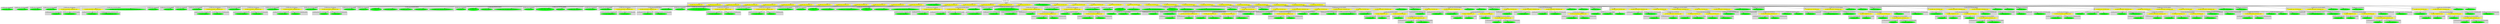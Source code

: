 digraph {

subgraph cluster0 {
 node [style=filled,color=white];
 style=filled;
 color=lightgrey;
 label = "CT_PROG";

"NT_EXPR_CALL_FUNCTION_4290"
 [fillcolor = yellow]
"NT_EXPR_CALL_FUNCTION_4293"
 [fillcolor = yellow]
"NT_EXPR_CALL_FUNCTION_4296"
 [fillcolor = yellow]
"NT_EXPR_CALL_FUNCTION_4304"
 [fillcolor = yellow]
"NT_EXPR_CALL_FUNCTION_4307"
 [fillcolor = yellow]
"NT_EXPR_CALL_FUNCTION_4310"
 [fillcolor = yellow]
"NT_EXPR_CALL_FUNCTION_4315"
 [fillcolor = yellow]
"NT_EXPR_CALL_FUNCTION_4320"
 [fillcolor = yellow]
"NT_EXPR_CALL_FUNCTION_4325"
 [fillcolor = yellow]
"NT_EXPR_CALL_FUNCTION_4330"
 [fillcolor = yellow]
"NT_EXPR_CALL_FUNCTION_4337"
 [fillcolor = yellow]
"NT_EXPR_CALL_FUNCTION_4342"
 [fillcolor = yellow]
"NT_EXPR_CALL_FUNCTION_4347"
 [fillcolor = yellow]
"NT_EXPR_CALL_FUNCTION_4350"
 [fillcolor = yellow]
"NT_EXPR_CALL_FUNCTION_4358"
 [fillcolor = yellow]
"NT_ID_4361< trimmed.sample >"
 [fillcolor = green]
"NT_EXPR_CALL_FUNCTION_4362"
 [fillcolor = yellow]
"NT_EXPR_CALL_FUNCTION_4367"
 [fillcolor = yellow]
"NT_EXPR_CALL_FUNCTION_4372"
 [fillcolor = yellow]
"NT_EXPR_CALL_FUNCTION_4380"
 [fillcolor = yellow]
"NT_EXPR_CALL_FUNCTION_4388"
 [fillcolor = yellow]
"NT_ID_4391< winsor.sample >"
 [fillcolor = green]
"NT_EXPR_CALL_FUNCTION_4392"
 [fillcolor = yellow]
"NT_EXPR_CALL_FUNCTION_4397"
 [fillcolor = yellow]
"NT_EXPR_CALL_FUNCTION_4402"
 [fillcolor = yellow]
"NT_EXPR_CALL_FUNCTION_4410"
 [fillcolor = yellow]
"NT_EXPR_CALL_FUNCTION_4418"
 [fillcolor = yellow]
"NT_EXPR_CALL_FUNCTION_4453"
 [fillcolor = yellow]
"NT_EXPR_CALL_FUNCTION_4470"
 [fillcolor = yellow]
"NT_EXPR_CALL_FUNCTION_4490"
 [fillcolor = yellow]
"NT_EXPR_CALL_FUNCTION_4525"
 [fillcolor = yellow]
"NT_EXPR_CALL_FUNCTION_4542"
 [fillcolor = yellow]
"NT_EXPR_CALL_FUNCTION_4562"
 [fillcolor = yellow]
"NT_EXPR_CALL_FUNCTION_4597"
 [fillcolor = yellow]
"NT_EXPR_CALL_FUNCTION_4614"
 [fillcolor = yellow]
}
"NT_PROG_4289"->"NT_EXPR_CALL_FUNCTION_4290"
subgraph cluster1 {
 node [style=filled,color=white];
 style=filled;
 color=lightgrey;
 label = "CT_EXPR_CALL_FUNCTION_ID";

"NT_ID_4291< library >"
 [fillcolor = green]
}
subgraph cluster2 {
 node [style=filled,color=white];
 style=filled;
 color=lightgrey;
 label = "CT_EXPR_CALL_FUNCTION_PARAMS";

"NT_ID_4292< psych >"
 [fillcolor = green]
}
"NT_EXPR_CALL_FUNCTION_4290"->"NT_ID_4291< library >"
"NT_EXPR_CALL_FUNCTION_4290"->"NT_ID_4292< psych >"
"NT_PROG_4289"->"NT_EXPR_CALL_FUNCTION_4293"
subgraph cluster3 {
 node [style=filled,color=white];
 style=filled;
 color=lightgrey;
 label = "CT_EXPR_CALL_FUNCTION_ID";

"NT_ID_4294< library >"
 [fillcolor = green]
}
subgraph cluster4 {
 node [style=filled,color=white];
 style=filled;
 color=lightgrey;
 label = "CT_EXPR_CALL_FUNCTION_PARAMS";

"NT_ID_4295< asbio >"
 [fillcolor = green]
}
"NT_EXPR_CALL_FUNCTION_4293"->"NT_ID_4294< library >"
"NT_EXPR_CALL_FUNCTION_4293"->"NT_ID_4295< asbio >"
"NT_PROG_4289"->"NT_EXPR_CALL_FUNCTION_4296"
subgraph cluster5 {
 node [style=filled,color=white];
 style=filled;
 color=lightgrey;
 label = "CT_EXPR_CALL_FUNCTION_ID";

"NT_EXPR_ASSIGNMENT_OPETATORS_4297"
 [fillcolor = yellow]
}
subgraph cluster6 {
 node [style=filled,color=white];
 style=filled;
 color=lightgrey;
 label = "CT_EXPR_CALL_FUNCTION_PARAMS";

"NT_STRING_4300< http://www.uvm.edu/~dhowell/methods8/DataFiles/Tab2-1.dat >"
 [fillcolor = green]
"NT_EXPR_ASSIGNMENT_OPETATORS_4301"
 [fillcolor = yellow]
}
"NT_EXPR_CALL_FUNCTION_4296"->"NT_EXPR_ASSIGNMENT_OPETATORS_4297"
subgraph cluster7 {
 node [style=filled,color=white];
 style=filled;
 color=lightgrey;
 label = "CT_EXPR_ASSIGNMENT_OPETATORS_LEFT";

"NT_ID_4298< dat >"
 [fillcolor = green]
}
subgraph cluster8 {
 node [style=filled,color=white];
 style=filled;
 color=lightgrey;
 label = "CT_EXPR_ASSIGNMENT_OPETATORS_RIGHT";

"NT_ID_4299< read.table >"
 [fillcolor = green]
}
"NT_EXPR_ASSIGNMENT_OPETATORS_4297"->"NT_ID_4298< dat >"
"NT_EXPR_ASSIGNMENT_OPETATORS_4297"->"NT_ID_4299< read.table >"
"NT_EXPR_CALL_FUNCTION_4296"->"NT_STRING_4300< http://www.uvm.edu/~dhowell/methods8/DataFiles/Tab2-1.dat >"
"NT_EXPR_CALL_FUNCTION_4296"->"NT_EXPR_ASSIGNMENT_OPETATORS_4301"
subgraph cluster9 {
 node [style=filled,color=white];
 style=filled;
 color=lightgrey;
 label = "CT_EXPR_ASSIGNMENT_OPETATORS_LEFT";

"NT_ID_4302< header >"
 [fillcolor = green]
}
subgraph cluster10 {
 node [style=filled,color=white];
 style=filled;
 color=lightgrey;
 label = "CT_EXPR_ASSIGNMENT_OPETATORS_RIGHT";

"NT_LITERALSPECIFIER_4303< TRUE >"
 [fillcolor = green]
}
"NT_EXPR_ASSIGNMENT_OPETATORS_4301"->"NT_ID_4302< header >"
"NT_EXPR_ASSIGNMENT_OPETATORS_4301"->"NT_LITERALSPECIFIER_4303< TRUE >"
"NT_PROG_4289"->"NT_EXPR_CALL_FUNCTION_4304"
subgraph cluster11 {
 node [style=filled,color=white];
 style=filled;
 color=lightgrey;
 label = "CT_EXPR_CALL_FUNCTION_ID";

"NT_ID_4305< head >"
 [fillcolor = green]
}
subgraph cluster12 {
 node [style=filled,color=white];
 style=filled;
 color=lightgrey;
 label = "CT_EXPR_CALL_FUNCTION_PARAMS";

"NT_ID_4306< dat >"
 [fillcolor = green]
}
"NT_EXPR_CALL_FUNCTION_4304"->"NT_ID_4305< head >"
"NT_EXPR_CALL_FUNCTION_4304"->"NT_ID_4306< dat >"
"NT_PROG_4289"->"NT_EXPR_CALL_FUNCTION_4307"
subgraph cluster13 {
 node [style=filled,color=white];
 style=filled;
 color=lightgrey;
 label = "CT_EXPR_CALL_FUNCTION_ID";

"NT_ID_4308< attach >"
 [fillcolor = green]
}
subgraph cluster14 {
 node [style=filled,color=white];
 style=filled;
 color=lightgrey;
 label = "CT_EXPR_CALL_FUNCTION_PARAMS";

"NT_ID_4309< dat >"
 [fillcolor = green]
}
"NT_EXPR_CALL_FUNCTION_4307"->"NT_ID_4308< attach >"
"NT_EXPR_CALL_FUNCTION_4307"->"NT_ID_4309< dat >"
"NT_PROG_4289"->"NT_EXPR_CALL_FUNCTION_4310"
subgraph cluster15 {
 node [style=filled,color=white];
 style=filled;
 color=lightgrey;
 label = "CT_EXPR_CALL_FUNCTION_ID";

"NT_EXPR_ASSIGNMENT_OPETATORS_4311"
 [fillcolor = yellow]
}
subgraph cluster16 {
 node [style=filled,color=white];
 style=filled;
 color=lightgrey;
 label = "CT_EXPR_CALL_FUNCTION_PARAMS";

"NT_ID_4314< RxTime >"
 [fillcolor = green]
}
"NT_EXPR_CALL_FUNCTION_4310"->"NT_EXPR_ASSIGNMENT_OPETATORS_4311"
subgraph cluster17 {
 node [style=filled,color=white];
 style=filled;
 color=lightgrey;
 label = "CT_EXPR_ASSIGNMENT_OPETATORS_LEFT";

"NT_ID_4312< sampmean >"
 [fillcolor = green]
}
subgraph cluster18 {
 node [style=filled,color=white];
 style=filled;
 color=lightgrey;
 label = "CT_EXPR_ASSIGNMENT_OPETATORS_RIGHT";

"NT_ID_4313< mean >"
 [fillcolor = green]
}
"NT_EXPR_ASSIGNMENT_OPETATORS_4311"->"NT_ID_4312< sampmean >"
"NT_EXPR_ASSIGNMENT_OPETATORS_4311"->"NT_ID_4313< mean >"
"NT_EXPR_CALL_FUNCTION_4310"->"NT_ID_4314< RxTime >"
"NT_PROG_4289"->"NT_EXPR_CALL_FUNCTION_4315"
subgraph cluster19 {
 node [style=filled,color=white];
 style=filled;
 color=lightgrey;
 label = "CT_EXPR_CALL_FUNCTION_ID";

"NT_EXPR_ASSIGNMENT_OPETATORS_4316"
 [fillcolor = yellow]
}
subgraph cluster20 {
 node [style=filled,color=white];
 style=filled;
 color=lightgrey;
 label = "CT_EXPR_CALL_FUNCTION_PARAMS";

"NT_ID_4319< RxTime >"
 [fillcolor = green]
}
"NT_EXPR_CALL_FUNCTION_4315"->"NT_EXPR_ASSIGNMENT_OPETATORS_4316"
subgraph cluster21 {
 node [style=filled,color=white];
 style=filled;
 color=lightgrey;
 label = "CT_EXPR_ASSIGNMENT_OPETATORS_LEFT";

"NT_ID_4317< sampmedian >"
 [fillcolor = green]
}
subgraph cluster22 {
 node [style=filled,color=white];
 style=filled;
 color=lightgrey;
 label = "CT_EXPR_ASSIGNMENT_OPETATORS_RIGHT";

"NT_ID_4318< median >"
 [fillcolor = green]
}
"NT_EXPR_ASSIGNMENT_OPETATORS_4316"->"NT_ID_4317< sampmedian >"
"NT_EXPR_ASSIGNMENT_OPETATORS_4316"->"NT_ID_4318< median >"
"NT_EXPR_CALL_FUNCTION_4315"->"NT_ID_4319< RxTime >"
"NT_PROG_4289"->"NT_EXPR_CALL_FUNCTION_4320"
subgraph cluster23 {
 node [style=filled,color=white];
 style=filled;
 color=lightgrey;
 label = "CT_EXPR_CALL_FUNCTION_ID";

"NT_EXPR_ASSIGNMENT_OPETATORS_4321"
 [fillcolor = yellow]
}
subgraph cluster24 {
 node [style=filled,color=white];
 style=filled;
 color=lightgrey;
 label = "CT_EXPR_CALL_FUNCTION_PARAMS";

"NT_ID_4324< RxTime >"
 [fillcolor = green]
}
"NT_EXPR_CALL_FUNCTION_4320"->"NT_EXPR_ASSIGNMENT_OPETATORS_4321"
subgraph cluster25 {
 node [style=filled,color=white];
 style=filled;
 color=lightgrey;
 label = "CT_EXPR_ASSIGNMENT_OPETATORS_LEFT";

"NT_ID_4322< sampsd >"
 [fillcolor = green]
}
subgraph cluster26 {
 node [style=filled,color=white];
 style=filled;
 color=lightgrey;
 label = "CT_EXPR_ASSIGNMENT_OPETATORS_RIGHT";

"NT_ID_4323< sd >"
 [fillcolor = green]
}
"NT_EXPR_ASSIGNMENT_OPETATORS_4321"->"NT_ID_4322< sampsd >"
"NT_EXPR_ASSIGNMENT_OPETATORS_4321"->"NT_ID_4323< sd >"
"NT_EXPR_CALL_FUNCTION_4320"->"NT_ID_4324< RxTime >"
"NT_PROG_4289"->"NT_EXPR_CALL_FUNCTION_4325"
subgraph cluster27 {
 node [style=filled,color=white];
 style=filled;
 color=lightgrey;
 label = "CT_EXPR_CALL_FUNCTION_ID";

"NT_EXPR_ASSIGNMENT_OPETATORS_4326"
 [fillcolor = yellow]
}
subgraph cluster28 {
 node [style=filled,color=white];
 style=filled;
 color=lightgrey;
 label = "CT_EXPR_CALL_FUNCTION_PARAMS";

"NT_ID_4329< RxTime >"
 [fillcolor = green]
}
"NT_EXPR_CALL_FUNCTION_4325"->"NT_EXPR_ASSIGNMENT_OPETATORS_4326"
subgraph cluster29 {
 node [style=filled,color=white];
 style=filled;
 color=lightgrey;
 label = "CT_EXPR_ASSIGNMENT_OPETATORS_LEFT";

"NT_ID_4327< n >"
 [fillcolor = green]
}
subgraph cluster30 {
 node [style=filled,color=white];
 style=filled;
 color=lightgrey;
 label = "CT_EXPR_ASSIGNMENT_OPETATORS_RIGHT";

"NT_ID_4328< length >"
 [fillcolor = green]
}
"NT_EXPR_ASSIGNMENT_OPETATORS_4326"->"NT_ID_4327< n >"
"NT_EXPR_ASSIGNMENT_OPETATORS_4326"->"NT_ID_4328< length >"
"NT_EXPR_CALL_FUNCTION_4325"->"NT_ID_4329< RxTime >"
"NT_PROG_4289"->"NT_EXPR_CALL_FUNCTION_4330"
subgraph cluster31 {
 node [style=filled,color=white];
 style=filled;
 color=lightgrey;
 label = "CT_EXPR_CALL_FUNCTION_ID";

"NT_ID_4331< cat >"
 [fillcolor = green]
}
subgraph cluster32 {
 node [style=filled,color=white];
 style=filled;
 color=lightgrey;
 label = "CT_EXPR_CALL_FUNCTION_PARAMS";

"NT_STRING_4332< The mean and median are  >"
 [fillcolor = green]
"NT_ID_4333< sampmean >"
 [fillcolor = green]
"NT_STRING_4334<  and  >"
 [fillcolor = green]
"NT_ID_4335< sampmedian >"
 [fillcolor = green]
"NT_STRING_4336< \n >"
 [fillcolor = green]
}
"NT_EXPR_CALL_FUNCTION_4330"->"NT_ID_4331< cat >"
"NT_EXPR_CALL_FUNCTION_4330"->"NT_STRING_4332< The mean and median are  >"
"NT_EXPR_CALL_FUNCTION_4330"->"NT_ID_4333< sampmean >"
"NT_EXPR_CALL_FUNCTION_4330"->"NT_STRING_4334<  and  >"
"NT_EXPR_CALL_FUNCTION_4330"->"NT_ID_4335< sampmedian >"
"NT_EXPR_CALL_FUNCTION_4330"->"NT_STRING_4336< \n >"
"NT_PROG_4289"->"NT_EXPR_CALL_FUNCTION_4337"
subgraph cluster33 {
 node [style=filled,color=white];
 style=filled;
 color=lightgrey;
 label = "CT_EXPR_CALL_FUNCTION_ID";

"NT_ID_4338< cat >"
 [fillcolor = green]
}
subgraph cluster34 {
 node [style=filled,color=white];
 style=filled;
 color=lightgrey;
 label = "CT_EXPR_CALL_FUNCTION_PARAMS";

"NT_STRING_4339< The sample standard deviation is  >"
 [fillcolor = green]
"NT_ID_4340< sampsd >"
 [fillcolor = green]
"NT_STRING_4341< \n >"
 [fillcolor = green]
}
"NT_EXPR_CALL_FUNCTION_4337"->"NT_ID_4338< cat >"
"NT_EXPR_CALL_FUNCTION_4337"->"NT_STRING_4339< The sample standard deviation is  >"
"NT_EXPR_CALL_FUNCTION_4337"->"NT_ID_4340< sampsd >"
"NT_EXPR_CALL_FUNCTION_4337"->"NT_STRING_4341< \n >"
"NT_PROG_4289"->"NT_EXPR_CALL_FUNCTION_4342"
subgraph cluster35 {
 node [style=filled,color=white];
 style=filled;
 color=lightgrey;
 label = "CT_EXPR_CALL_FUNCTION_ID";

"NT_ID_4343< cat >"
 [fillcolor = green]
}
subgraph cluster36 {
 node [style=filled,color=white];
 style=filled;
 color=lightgrey;
 label = "CT_EXPR_CALL_FUNCTION_PARAMS";

"NT_STRING_4344< There are  >"
 [fillcolor = green]
"NT_ID_4345< n >"
 [fillcolor = green]
"NT_STRING_4346<  observations \n >"
 [fillcolor = green]
}
"NT_EXPR_CALL_FUNCTION_4342"->"NT_ID_4343< cat >"
"NT_EXPR_CALL_FUNCTION_4342"->"NT_STRING_4344< There are  >"
"NT_EXPR_CALL_FUNCTION_4342"->"NT_ID_4345< n >"
"NT_EXPR_CALL_FUNCTION_4342"->"NT_STRING_4346<  observations \n >"
"NT_PROG_4289"->"NT_EXPR_CALL_FUNCTION_4347"
subgraph cluster37 {
 node [style=filled,color=white];
 style=filled;
 color=lightgrey;
 label = "CT_EXPR_CALL_FUNCTION_ID";

"NT_ID_4348< describe >"
 [fillcolor = green]
}
subgraph cluster38 {
 node [style=filled,color=white];
 style=filled;
 color=lightgrey;
 label = "CT_EXPR_CALL_FUNCTION_PARAMS";

"NT_ID_4349< RxTime >"
 [fillcolor = green]
}
"NT_EXPR_CALL_FUNCTION_4347"->"NT_ID_4348< describe >"
"NT_EXPR_CALL_FUNCTION_4347"->"NT_ID_4349< RxTime >"
"NT_PROG_4289"->"NT_EXPR_CALL_FUNCTION_4350"
subgraph cluster39 {
 node [style=filled,color=white];
 style=filled;
 color=lightgrey;
 label = "CT_EXPR_CALL_FUNCTION_ID";

"NT_EXPR_ASSIGNMENT_OPETATORS_4351"
 [fillcolor = yellow]
}
subgraph cluster40 {
 node [style=filled,color=white];
 style=filled;
 color=lightgrey;
 label = "CT_EXPR_CALL_FUNCTION_PARAMS";

"NT_ID_4354< RxTime >"
 [fillcolor = green]
"NT_EXPR_ASSIGNMENT_OPETATORS_4355"
 [fillcolor = yellow]
}
"NT_EXPR_CALL_FUNCTION_4350"->"NT_EXPR_ASSIGNMENT_OPETATORS_4351"
subgraph cluster41 {
 node [style=filled,color=white];
 style=filled;
 color=lightgrey;
 label = "CT_EXPR_ASSIGNMENT_OPETATORS_LEFT";

"NT_ID_4352< trimmed.sample >"
 [fillcolor = green]
}
subgraph cluster42 {
 node [style=filled,color=white];
 style=filled;
 color=lightgrey;
 label = "CT_EXPR_ASSIGNMENT_OPETATORS_RIGHT";

"NT_ID_4353< trim.me >"
 [fillcolor = green]
}
"NT_EXPR_ASSIGNMENT_OPETATORS_4351"->"NT_ID_4352< trimmed.sample >"
"NT_EXPR_ASSIGNMENT_OPETATORS_4351"->"NT_ID_4353< trim.me >"
"NT_EXPR_CALL_FUNCTION_4350"->"NT_ID_4354< RxTime >"
"NT_EXPR_CALL_FUNCTION_4350"->"NT_EXPR_ASSIGNMENT_OPETATORS_4355"
subgraph cluster43 {
 node [style=filled,color=white];
 style=filled;
 color=lightgrey;
 label = "CT_EXPR_ASSIGNMENT_OPETATORS_LEFT";

"NT_ID_4356< trim >"
 [fillcolor = green]
}
subgraph cluster44 {
 node [style=filled,color=white];
 style=filled;
 color=lightgrey;
 label = "CT_EXPR_ASSIGNMENT_OPETATORS_RIGHT";

"NT_FLOAT_4357< .10 >"
 [fillcolor = green]
}
"NT_EXPR_ASSIGNMENT_OPETATORS_4355"->"NT_ID_4356< trim >"
"NT_EXPR_ASSIGNMENT_OPETATORS_4355"->"NT_FLOAT_4357< .10 >"
"NT_PROG_4289"->"NT_EXPR_CALL_FUNCTION_4358"
subgraph cluster45 {
 node [style=filled,color=white];
 style=filled;
 color=lightgrey;
 label = "CT_EXPR_CALL_FUNCTION_ID";

"NT_ID_4359< cat >"
 [fillcolor = green]
}
subgraph cluster46 {
 node [style=filled,color=white];
 style=filled;
 color=lightgrey;
 label = "CT_EXPR_CALL_FUNCTION_PARAMS";

"NT_STRING_4360< The trimmed sample is \n >"
 [fillcolor = green]
}
"NT_EXPR_CALL_FUNCTION_4358"->"NT_ID_4359< cat >"
"NT_EXPR_CALL_FUNCTION_4358"->"NT_STRING_4360< The trimmed sample is \n >"
"NT_PROG_4289"->"NT_ID_4361< trimmed.sample >"
"NT_PROG_4289"->"NT_EXPR_CALL_FUNCTION_4362"
subgraph cluster47 {
 node [style=filled,color=white];
 style=filled;
 color=lightgrey;
 label = "CT_EXPR_CALL_FUNCTION_ID";

"NT_EXPR_ASSIGNMENT_OPETATORS_4363"
 [fillcolor = yellow]
}
subgraph cluster48 {
 node [style=filled,color=white];
 style=filled;
 color=lightgrey;
 label = "CT_EXPR_CALL_FUNCTION_PARAMS";

"NT_ID_4366< trimmed.sample >"
 [fillcolor = green]
}
"NT_EXPR_CALL_FUNCTION_4362"->"NT_EXPR_ASSIGNMENT_OPETATORS_4363"
subgraph cluster49 {
 node [style=filled,color=white];
 style=filled;
 color=lightgrey;
 label = "CT_EXPR_ASSIGNMENT_OPETATORS_LEFT";

"NT_ID_4364< trimmed.mean >"
 [fillcolor = green]
}
subgraph cluster50 {
 node [style=filled,color=white];
 style=filled;
 color=lightgrey;
 label = "CT_EXPR_ASSIGNMENT_OPETATORS_RIGHT";

"NT_ID_4365< mean >"
 [fillcolor = green]
}
"NT_EXPR_ASSIGNMENT_OPETATORS_4363"->"NT_ID_4364< trimmed.mean >"
"NT_EXPR_ASSIGNMENT_OPETATORS_4363"->"NT_ID_4365< mean >"
"NT_EXPR_CALL_FUNCTION_4362"->"NT_ID_4366< trimmed.sample >"
"NT_PROG_4289"->"NT_EXPR_CALL_FUNCTION_4367"
subgraph cluster51 {
 node [style=filled,color=white];
 style=filled;
 color=lightgrey;
 label = "CT_EXPR_CALL_FUNCTION_ID";

"NT_EXPR_ASSIGNMENT_OPETATORS_4368"
 [fillcolor = yellow]
}
subgraph cluster52 {
 node [style=filled,color=white];
 style=filled;
 color=lightgrey;
 label = "CT_EXPR_CALL_FUNCTION_PARAMS";

"NT_ID_4371< trimmed.sample >"
 [fillcolor = green]
}
"NT_EXPR_CALL_FUNCTION_4367"->"NT_EXPR_ASSIGNMENT_OPETATORS_4368"
subgraph cluster53 {
 node [style=filled,color=white];
 style=filled;
 color=lightgrey;
 label = "CT_EXPR_ASSIGNMENT_OPETATORS_LEFT";

"NT_ID_4369< trimmed.sd >"
 [fillcolor = green]
}
subgraph cluster54 {
 node [style=filled,color=white];
 style=filled;
 color=lightgrey;
 label = "CT_EXPR_ASSIGNMENT_OPETATORS_RIGHT";

"NT_ID_4370< sd >"
 [fillcolor = green]
}
"NT_EXPR_ASSIGNMENT_OPETATORS_4368"->"NT_ID_4369< trimmed.sd >"
"NT_EXPR_ASSIGNMENT_OPETATORS_4368"->"NT_ID_4370< sd >"
"NT_EXPR_CALL_FUNCTION_4367"->"NT_ID_4371< trimmed.sample >"
"NT_PROG_4289"->"NT_EXPR_CALL_FUNCTION_4372"
subgraph cluster55 {
 node [style=filled,color=white];
 style=filled;
 color=lightgrey;
 label = "CT_EXPR_CALL_FUNCTION_ID";

"NT_ID_4373< cat >"
 [fillcolor = green]
}
subgraph cluster56 {
 node [style=filled,color=white];
 style=filled;
 color=lightgrey;
 label = "CT_EXPR_CALL_FUNCTION_PARAMS";

"NT_STRING_4374< The mean of the trimmed sample is  >"
 [fillcolor = green]
"NT_ID_4375< trimmed.mean >"
 [fillcolor = green]
"NT_STRING_4376< \n >"
 [fillcolor = green]
"NT_STRING_4377< The standard deviation is  >"
 [fillcolor = green]
"NT_ID_4378< trimmed.sd >"
 [fillcolor = green]
"NT_STRING_4379< \n >"
 [fillcolor = green]
}
"NT_EXPR_CALL_FUNCTION_4372"->"NT_ID_4373< cat >"
"NT_EXPR_CALL_FUNCTION_4372"->"NT_STRING_4374< The mean of the trimmed sample is  >"
"NT_EXPR_CALL_FUNCTION_4372"->"NT_ID_4375< trimmed.mean >"
"NT_EXPR_CALL_FUNCTION_4372"->"NT_STRING_4376< \n >"
"NT_EXPR_CALL_FUNCTION_4372"->"NT_STRING_4377< The standard deviation is  >"
"NT_EXPR_CALL_FUNCTION_4372"->"NT_ID_4378< trimmed.sd >"
"NT_EXPR_CALL_FUNCTION_4372"->"NT_STRING_4379< \n >"
"NT_PROG_4289"->"NT_EXPR_CALL_FUNCTION_4380"
subgraph cluster57 {
 node [style=filled,color=white];
 style=filled;
 color=lightgrey;
 label = "CT_EXPR_CALL_FUNCTION_ID";

"NT_EXPR_ASSIGNMENT_OPETATORS_4381"
 [fillcolor = yellow]
}
subgraph cluster58 {
 node [style=filled,color=white];
 style=filled;
 color=lightgrey;
 label = "CT_EXPR_CALL_FUNCTION_PARAMS";

"NT_ID_4384< RxTime >"
 [fillcolor = green]
"NT_EXPR_ASSIGNMENT_OPETATORS_4385"
 [fillcolor = yellow]
}
"NT_EXPR_CALL_FUNCTION_4380"->"NT_EXPR_ASSIGNMENT_OPETATORS_4381"
subgraph cluster59 {
 node [style=filled,color=white];
 style=filled;
 color=lightgrey;
 label = "CT_EXPR_ASSIGNMENT_OPETATORS_LEFT";

"NT_ID_4382< winsor.sample >"
 [fillcolor = green]
}
subgraph cluster60 {
 node [style=filled,color=white];
 style=filled;
 color=lightgrey;
 label = "CT_EXPR_ASSIGNMENT_OPETATORS_RIGHT";

"NT_ID_4383< winsor >"
 [fillcolor = green]
}
"NT_EXPR_ASSIGNMENT_OPETATORS_4381"->"NT_ID_4382< winsor.sample >"
"NT_EXPR_ASSIGNMENT_OPETATORS_4381"->"NT_ID_4383< winsor >"
"NT_EXPR_CALL_FUNCTION_4380"->"NT_ID_4384< RxTime >"
"NT_EXPR_CALL_FUNCTION_4380"->"NT_EXPR_ASSIGNMENT_OPETATORS_4385"
subgraph cluster61 {
 node [style=filled,color=white];
 style=filled;
 color=lightgrey;
 label = "CT_EXPR_ASSIGNMENT_OPETATORS_LEFT";

"NT_ID_4386< trim >"
 [fillcolor = green]
}
subgraph cluster62 {
 node [style=filled,color=white];
 style=filled;
 color=lightgrey;
 label = "CT_EXPR_ASSIGNMENT_OPETATORS_RIGHT";

"NT_FLOAT_4387< .10 >"
 [fillcolor = green]
}
"NT_EXPR_ASSIGNMENT_OPETATORS_4385"->"NT_ID_4386< trim >"
"NT_EXPR_ASSIGNMENT_OPETATORS_4385"->"NT_FLOAT_4387< .10 >"
"NT_PROG_4289"->"NT_EXPR_CALL_FUNCTION_4388"
subgraph cluster63 {
 node [style=filled,color=white];
 style=filled;
 color=lightgrey;
 label = "CT_EXPR_CALL_FUNCTION_ID";

"NT_ID_4389< cat >"
 [fillcolor = green]
}
subgraph cluster64 {
 node [style=filled,color=white];
 style=filled;
 color=lightgrey;
 label = "CT_EXPR_CALL_FUNCTION_PARAMS";

"NT_STRING_4390< The Winsorized sample is \n >"
 [fillcolor = green]
}
"NT_EXPR_CALL_FUNCTION_4388"->"NT_ID_4389< cat >"
"NT_EXPR_CALL_FUNCTION_4388"->"NT_STRING_4390< The Winsorized sample is \n >"
"NT_PROG_4289"->"NT_ID_4391< winsor.sample >"
"NT_PROG_4289"->"NT_EXPR_CALL_FUNCTION_4392"
subgraph cluster65 {
 node [style=filled,color=white];
 style=filled;
 color=lightgrey;
 label = "CT_EXPR_CALL_FUNCTION_ID";

"NT_EXPR_ASSIGNMENT_OPETATORS_4393"
 [fillcolor = yellow]
}
subgraph cluster66 {
 node [style=filled,color=white];
 style=filled;
 color=lightgrey;
 label = "CT_EXPR_CALL_FUNCTION_PARAMS";

"NT_ID_4396< winsor.sample >"
 [fillcolor = green]
}
"NT_EXPR_CALL_FUNCTION_4392"->"NT_EXPR_ASSIGNMENT_OPETATORS_4393"
subgraph cluster67 {
 node [style=filled,color=white];
 style=filled;
 color=lightgrey;
 label = "CT_EXPR_ASSIGNMENT_OPETATORS_LEFT";

"NT_ID_4394< winsor.mean >"
 [fillcolor = green]
}
subgraph cluster68 {
 node [style=filled,color=white];
 style=filled;
 color=lightgrey;
 label = "CT_EXPR_ASSIGNMENT_OPETATORS_RIGHT";

"NT_ID_4395< mean >"
 [fillcolor = green]
}
"NT_EXPR_ASSIGNMENT_OPETATORS_4393"->"NT_ID_4394< winsor.mean >"
"NT_EXPR_ASSIGNMENT_OPETATORS_4393"->"NT_ID_4395< mean >"
"NT_EXPR_CALL_FUNCTION_4392"->"NT_ID_4396< winsor.sample >"
"NT_PROG_4289"->"NT_EXPR_CALL_FUNCTION_4397"
subgraph cluster69 {
 node [style=filled,color=white];
 style=filled;
 color=lightgrey;
 label = "CT_EXPR_CALL_FUNCTION_ID";

"NT_EXPR_ASSIGNMENT_OPETATORS_4398"
 [fillcolor = yellow]
}
subgraph cluster70 {
 node [style=filled,color=white];
 style=filled;
 color=lightgrey;
 label = "CT_EXPR_CALL_FUNCTION_PARAMS";

"NT_ID_4401< winsor.sample >"
 [fillcolor = green]
}
"NT_EXPR_CALL_FUNCTION_4397"->"NT_EXPR_ASSIGNMENT_OPETATORS_4398"
subgraph cluster71 {
 node [style=filled,color=white];
 style=filled;
 color=lightgrey;
 label = "CT_EXPR_ASSIGNMENT_OPETATORS_LEFT";

"NT_ID_4399< winsor.sd >"
 [fillcolor = green]
}
subgraph cluster72 {
 node [style=filled,color=white];
 style=filled;
 color=lightgrey;
 label = "CT_EXPR_ASSIGNMENT_OPETATORS_RIGHT";

"NT_ID_4400< sd >"
 [fillcolor = green]
}
"NT_EXPR_ASSIGNMENT_OPETATORS_4398"->"NT_ID_4399< winsor.sd >"
"NT_EXPR_ASSIGNMENT_OPETATORS_4398"->"NT_ID_4400< sd >"
"NT_EXPR_CALL_FUNCTION_4397"->"NT_ID_4401< winsor.sample >"
"NT_PROG_4289"->"NT_EXPR_CALL_FUNCTION_4402"
subgraph cluster73 {
 node [style=filled,color=white];
 style=filled;
 color=lightgrey;
 label = "CT_EXPR_CALL_FUNCTION_ID";

"NT_ID_4403< cat >"
 [fillcolor = green]
}
subgraph cluster74 {
 node [style=filled,color=white];
 style=filled;
 color=lightgrey;
 label = "CT_EXPR_CALL_FUNCTION_PARAMS";

"NT_STRING_4404< The mean of the Winsorized sample is  >"
 [fillcolor = green]
"NT_ID_4405< winsor.mean >"
 [fillcolor = green]
"NT_STRING_4406< \n >"
 [fillcolor = green]
"NT_STRING_4407< The standard deviation is  >"
 [fillcolor = green]
"NT_ID_4408< winsor.sd >"
 [fillcolor = green]
"NT_STRING_4409< \n >"
 [fillcolor = green]
}
"NT_EXPR_CALL_FUNCTION_4402"->"NT_ID_4403< cat >"
"NT_EXPR_CALL_FUNCTION_4402"->"NT_STRING_4404< The mean of the Winsorized sample is  >"
"NT_EXPR_CALL_FUNCTION_4402"->"NT_ID_4405< winsor.mean >"
"NT_EXPR_CALL_FUNCTION_4402"->"NT_STRING_4406< \n >"
"NT_EXPR_CALL_FUNCTION_4402"->"NT_STRING_4407< The standard deviation is  >"
"NT_EXPR_CALL_FUNCTION_4402"->"NT_ID_4408< winsor.sd >"
"NT_EXPR_CALL_FUNCTION_4402"->"NT_STRING_4409< \n >"
"NT_PROG_4289"->"NT_EXPR_CALL_FUNCTION_4410"
subgraph cluster75 {
 node [style=filled,color=white];
 style=filled;
 color=lightgrey;
 label = "CT_EXPR_CALL_FUNCTION_ID";

"NT_ID_4411< par >"
 [fillcolor = green]
}
subgraph cluster76 {
 node [style=filled,color=white];
 style=filled;
 color=lightgrey;
 label = "CT_EXPR_CALL_FUNCTION_PARAMS";

"NT_EXPR_CALL_FUNCTION_4412"
 [fillcolor = yellow]
}
"NT_EXPR_CALL_FUNCTION_4410"->"NT_ID_4411< par >"
"NT_EXPR_CALL_FUNCTION_4410"->"NT_EXPR_CALL_FUNCTION_4412"
subgraph cluster77 {
 node [style=filled,color=white];
 style=filled;
 color=lightgrey;
 label = "CT_EXPR_CALL_FUNCTION_ID";

"NT_EXPR_ASSIGNMENT_OPETATORS_4413"
 [fillcolor = yellow]
}
subgraph cluster78 {
 node [style=filled,color=white];
 style=filled;
 color=lightgrey;
 label = "CT_EXPR_CALL_FUNCTION_PARAMS";

"NT_INT_4416< 3 >"
 [fillcolor = green]
"NT_INT_4417< 1 >"
 [fillcolor = green]
}
"NT_EXPR_CALL_FUNCTION_4412"->"NT_EXPR_ASSIGNMENT_OPETATORS_4413"
subgraph cluster79 {
 node [style=filled,color=white];
 style=filled;
 color=lightgrey;
 label = "CT_EXPR_ASSIGNMENT_OPETATORS_LEFT";

"NT_ID_4414< mfrow >"
 [fillcolor = green]
}
subgraph cluster80 {
 node [style=filled,color=white];
 style=filled;
 color=lightgrey;
 label = "CT_EXPR_ASSIGNMENT_OPETATORS_RIGHT";

"NT_ID_4415< c >"
 [fillcolor = green]
}
"NT_EXPR_ASSIGNMENT_OPETATORS_4413"->"NT_ID_4414< mfrow >"
"NT_EXPR_ASSIGNMENT_OPETATORS_4413"->"NT_ID_4415< c >"
"NT_EXPR_CALL_FUNCTION_4412"->"NT_INT_4416< 3 >"
"NT_EXPR_CALL_FUNCTION_4412"->"NT_INT_4417< 1 >"
"NT_PROG_4289"->"NT_EXPR_CALL_FUNCTION_4418"
subgraph cluster81 {
 node [style=filled,color=white];
 style=filled;
 color=lightgrey;
 label = "CT_EXPR_CALL_FUNCTION_ID";

"NT_ID_4419< hist >"
 [fillcolor = green]
}
subgraph cluster82 {
 node [style=filled,color=white];
 style=filled;
 color=lightgrey;
 label = "CT_EXPR_CALL_FUNCTION_PARAMS";

"NT_ID_4420< RxTime >"
 [fillcolor = green]
"NT_EXPR_CALL_FUNCTION_4421"
 [fillcolor = yellow]
"NT_EXPR_ASSIGNMENT_OPETATORS_4428"
 [fillcolor = yellow]
"NT_EXPR_CALL_FUNCTION_4431"
 [fillcolor = yellow]
"NT_EXPR_ASSIGNMENT_OPETATORS_4441"
 [fillcolor = yellow]
"NT_EXPR_CALL_FUNCTION_4444"
 [fillcolor = yellow]
"NT_EXPR_ASSIGNMENT_OPETATORS_4450"
 [fillcolor = yellow]
}
"NT_EXPR_CALL_FUNCTION_4418"->"NT_ID_4419< hist >"
"NT_EXPR_CALL_FUNCTION_4418"->"NT_ID_4420< RxTime >"
"NT_EXPR_CALL_FUNCTION_4418"->"NT_EXPR_CALL_FUNCTION_4421"
subgraph cluster83 {
 node [style=filled,color=white];
 style=filled;
 color=lightgrey;
 label = "CT_EXPR_CALL_FUNCTION_ID";

"NT_EXPR_ASSIGNMENT_OPETATORS_4422"
 [fillcolor = yellow]
}
subgraph cluster84 {
 node [style=filled,color=white];
 style=filled;
 color=lightgrey;
 label = "CT_EXPR_CALL_FUNCTION_PARAMS";

"NT_INT_4425< 30 >"
 [fillcolor = green]
"NT_INT_4426< 130 >"
 [fillcolor = green]
"NT_INT_4427< 5 >"
 [fillcolor = green]
}
"NT_EXPR_CALL_FUNCTION_4421"->"NT_EXPR_ASSIGNMENT_OPETATORS_4422"
subgraph cluster85 {
 node [style=filled,color=white];
 style=filled;
 color=lightgrey;
 label = "CT_EXPR_ASSIGNMENT_OPETATORS_LEFT";

"NT_ID_4423< breaks >"
 [fillcolor = green]
}
subgraph cluster86 {
 node [style=filled,color=white];
 style=filled;
 color=lightgrey;
 label = "CT_EXPR_ASSIGNMENT_OPETATORS_RIGHT";

"NT_ID_4424< seq >"
 [fillcolor = green]
}
"NT_EXPR_ASSIGNMENT_OPETATORS_4422"->"NT_ID_4423< breaks >"
"NT_EXPR_ASSIGNMENT_OPETATORS_4422"->"NT_ID_4424< seq >"
"NT_EXPR_CALL_FUNCTION_4421"->"NT_INT_4425< 30 >"
"NT_EXPR_CALL_FUNCTION_4421"->"NT_INT_4426< 130 >"
"NT_EXPR_CALL_FUNCTION_4421"->"NT_INT_4427< 5 >"
"NT_EXPR_CALL_FUNCTION_4418"->"NT_EXPR_ASSIGNMENT_OPETATORS_4428"
subgraph cluster87 {
 node [style=filled,color=white];
 style=filled;
 color=lightgrey;
 label = "CT_EXPR_ASSIGNMENT_OPETATORS_LEFT";

"NT_ID_4429< col >"
 [fillcolor = green]
}
subgraph cluster88 {
 node [style=filled,color=white];
 style=filled;
 color=lightgrey;
 label = "CT_EXPR_ASSIGNMENT_OPETATORS_RIGHT";

"NT_STRING_4430< blue >"
 [fillcolor = green]
}
"NT_EXPR_ASSIGNMENT_OPETATORS_4428"->"NT_ID_4429< col >"
"NT_EXPR_ASSIGNMENT_OPETATORS_4428"->"NT_STRING_4430< blue >"
"NT_EXPR_CALL_FUNCTION_4418"->"NT_EXPR_CALL_FUNCTION_4431"
subgraph cluster89 {
 node [style=filled,color=white];
 style=filled;
 color=lightgrey;
 label = "CT_EXPR_CALL_FUNCTION_ID";

"NT_EXPR_ASSIGNMENT_OPETATORS_4432"
 [fillcolor = yellow]
}
subgraph cluster90 {
 node [style=filled,color=white];
 style=filled;
 color=lightgrey;
 label = "CT_EXPR_CALL_FUNCTION_PARAMS";

"NT_EXPR_CALL_FUNCTION_4435"
 [fillcolor = yellow]
"NT_EXPR_CALL_FUNCTION_4438"
 [fillcolor = yellow]
}
"NT_EXPR_CALL_FUNCTION_4431"->"NT_EXPR_ASSIGNMENT_OPETATORS_4432"
subgraph cluster91 {
 node [style=filled,color=white];
 style=filled;
 color=lightgrey;
 label = "CT_EXPR_ASSIGNMENT_OPETATORS_LEFT";

"NT_ID_4433< xlim >"
 [fillcolor = green]
}
subgraph cluster92 {
 node [style=filled,color=white];
 style=filled;
 color=lightgrey;
 label = "CT_EXPR_ASSIGNMENT_OPETATORS_RIGHT";

"NT_ID_4434< c >"
 [fillcolor = green]
}
"NT_EXPR_ASSIGNMENT_OPETATORS_4432"->"NT_ID_4433< xlim >"
"NT_EXPR_ASSIGNMENT_OPETATORS_4432"->"NT_ID_4434< c >"
"NT_EXPR_CALL_FUNCTION_4431"->"NT_EXPR_CALL_FUNCTION_4435"
subgraph cluster93 {
 node [style=filled,color=white];
 style=filled;
 color=lightgrey;
 label = "CT_EXPR_CALL_FUNCTION_ID";

"NT_ID_4436< min >"
 [fillcolor = green]
}
subgraph cluster94 {
 node [style=filled,color=white];
 style=filled;
 color=lightgrey;
 label = "CT_EXPR_CALL_FUNCTION_PARAMS";

"NT_ID_4437< RxTime >"
 [fillcolor = green]
}
"NT_EXPR_CALL_FUNCTION_4435"->"NT_ID_4436< min >"
"NT_EXPR_CALL_FUNCTION_4435"->"NT_ID_4437< RxTime >"
"NT_EXPR_CALL_FUNCTION_4431"->"NT_EXPR_CALL_FUNCTION_4438"
subgraph cluster95 {
 node [style=filled,color=white];
 style=filled;
 color=lightgrey;
 label = "CT_EXPR_CALL_FUNCTION_ID";

"NT_ID_4439< max >"
 [fillcolor = green]
}
subgraph cluster96 {
 node [style=filled,color=white];
 style=filled;
 color=lightgrey;
 label = "CT_EXPR_CALL_FUNCTION_PARAMS";

"NT_ID_4440< RxTime >"
 [fillcolor = green]
}
"NT_EXPR_CALL_FUNCTION_4438"->"NT_ID_4439< max >"
"NT_EXPR_CALL_FUNCTION_4438"->"NT_ID_4440< RxTime >"
"NT_EXPR_CALL_FUNCTION_4418"->"NT_EXPR_ASSIGNMENT_OPETATORS_4441"
subgraph cluster97 {
 node [style=filled,color=white];
 style=filled;
 color=lightgrey;
 label = "CT_EXPR_ASSIGNMENT_OPETATORS_LEFT";

"NT_ID_4442< density >"
 [fillcolor = green]
}
subgraph cluster98 {
 node [style=filled,color=white];
 style=filled;
 color=lightgrey;
 label = "CT_EXPR_ASSIGNMENT_OPETATORS_RIGHT";

"NT_INT_4443< 10 >"
 [fillcolor = green]
}
"NT_EXPR_ASSIGNMENT_OPETATORS_4441"->"NT_ID_4442< density >"
"NT_EXPR_ASSIGNMENT_OPETATORS_4441"->"NT_INT_4443< 10 >"
"NT_EXPR_CALL_FUNCTION_4418"->"NT_EXPR_CALL_FUNCTION_4444"
subgraph cluster99 {
 node [style=filled,color=white];
 style=filled;
 color=lightgrey;
 label = "CT_EXPR_CALL_FUNCTION_ID";

"NT_EXPR_ASSIGNMENT_OPETATORS_4445"
 [fillcolor = yellow]
}
subgraph cluster100 {
 node [style=filled,color=white];
 style=filled;
 color=lightgrey;
 label = "CT_EXPR_CALL_FUNCTION_PARAMS";

"NT_INT_4448< 0 >"
 [fillcolor = green]
"NT_INT_4449< 60 >"
 [fillcolor = green]
}
"NT_EXPR_CALL_FUNCTION_4444"->"NT_EXPR_ASSIGNMENT_OPETATORS_4445"
subgraph cluster101 {
 node [style=filled,color=white];
 style=filled;
 color=lightgrey;
 label = "CT_EXPR_ASSIGNMENT_OPETATORS_LEFT";

"NT_ID_4446< ylim >"
 [fillcolor = green]
}
subgraph cluster102 {
 node [style=filled,color=white];
 style=filled;
 color=lightgrey;
 label = "CT_EXPR_ASSIGNMENT_OPETATORS_RIGHT";

"NT_ID_4447< c >"
 [fillcolor = green]
}
"NT_EXPR_ASSIGNMENT_OPETATORS_4445"->"NT_ID_4446< ylim >"
"NT_EXPR_ASSIGNMENT_OPETATORS_4445"->"NT_ID_4447< c >"
"NT_EXPR_CALL_FUNCTION_4444"->"NT_INT_4448< 0 >"
"NT_EXPR_CALL_FUNCTION_4444"->"NT_INT_4449< 60 >"
"NT_EXPR_CALL_FUNCTION_4418"->"NT_EXPR_ASSIGNMENT_OPETATORS_4450"
subgraph cluster103 {
 node [style=filled,color=white];
 style=filled;
 color=lightgrey;
 label = "CT_EXPR_ASSIGNMENT_OPETATORS_LEFT";

"NT_ID_4451< xlab >"
 [fillcolor = green]
}
subgraph cluster104 {
 node [style=filled,color=white];
 style=filled;
 color=lightgrey;
 label = "CT_EXPR_ASSIGNMENT_OPETATORS_RIGHT";

"NT_STRING_4452< Reaction Time >"
 [fillcolor = green]
}
"NT_EXPR_ASSIGNMENT_OPETATORS_4450"->"NT_ID_4451< xlab >"
"NT_EXPR_ASSIGNMENT_OPETATORS_4450"->"NT_STRING_4452< Reaction Time >"
"NT_PROG_4289"->"NT_EXPR_CALL_FUNCTION_4453"
subgraph cluster105 {
 node [style=filled,color=white];
 style=filled;
 color=lightgrey;
 label = "CT_EXPR_CALL_FUNCTION_ID";

"NT_ID_4454< legend >"
 [fillcolor = green]
}
subgraph cluster106 {
 node [style=filled,color=white];
 style=filled;
 color=lightgrey;
 label = "CT_EXPR_CALL_FUNCTION_PARAMS";

"NT_INT_4455< 80 >"
 [fillcolor = green]
"NT_INT_4456< 45 >"
 [fillcolor = green]
"NT_EXPR_CALL_FUNCTION_4457"
 [fillcolor = yellow]
"NT_EXPR_ASSIGNMENT_OPETATORS_4467"
 [fillcolor = yellow]
}
"NT_EXPR_CALL_FUNCTION_4453"->"NT_ID_4454< legend >"
"NT_EXPR_CALL_FUNCTION_4453"->"NT_INT_4455< 80 >"
"NT_EXPR_CALL_FUNCTION_4453"->"NT_INT_4456< 45 >"
"NT_EXPR_CALL_FUNCTION_4453"->"NT_EXPR_CALL_FUNCTION_4457"
subgraph cluster107 {
 node [style=filled,color=white];
 style=filled;
 color=lightgrey;
 label = "CT_EXPR_CALL_FUNCTION_ID";

"NT_ID_4458< substitute >"
 [fillcolor = green]
}
subgraph cluster108 {
 node [style=filled,color=white];
 style=filled;
 color=lightgrey;
 label = "CT_EXPR_CALL_FUNCTION_PARAMS";

"NT_EXPR_COMPARISONS_4459"
 [fillcolor = yellow]
"NT_EXPR_CALL_FUNCTION_4462"
 [fillcolor = yellow]
}
"NT_EXPR_CALL_FUNCTION_4457"->"NT_ID_4458< substitute >"
"NT_EXPR_CALL_FUNCTION_4457"->"NT_EXPR_COMPARISONS_4459"
subgraph cluster109 {
 node [style=filled,color=white];
 style=filled;
 color=lightgrey;
 label = "CT_EXPR_COMPARISONS_LEFT";

"NT_ID_4460< Mean >"
 [fillcolor = green]
}
subgraph cluster110 {
 node [style=filled,color=white];
 style=filled;
 color=lightgrey;
 label = "CT_EXPR_COMPARISONS_RIGHT";

"NT_ID_4461< a >"
 [fillcolor = green]
}
"NT_EXPR_COMPARISONS_4459"->"NT_ID_4460< Mean >"
"NT_EXPR_COMPARISONS_4459"->"NT_ID_4461< a >"
"NT_EXPR_CALL_FUNCTION_4457"->"NT_EXPR_CALL_FUNCTION_4462"
subgraph cluster111 {
 node [style=filled,color=white];
 style=filled;
 color=lightgrey;
 label = "CT_EXPR_CALL_FUNCTION_ID";

"NT_ID_4463< list >"
 [fillcolor = green]
}
subgraph cluster112 {
 node [style=filled,color=white];
 style=filled;
 color=lightgrey;
 label = "CT_EXPR_CALL_FUNCTION_PARAMS";

"NT_EXPR_ASSIGNMENT_OPETATORS_4464"
 [fillcolor = yellow]
}
"NT_EXPR_CALL_FUNCTION_4462"->"NT_ID_4463< list >"
"NT_EXPR_CALL_FUNCTION_4462"->"NT_EXPR_ASSIGNMENT_OPETATORS_4464"
subgraph cluster113 {
 node [style=filled,color=white];
 style=filled;
 color=lightgrey;
 label = "CT_EXPR_ASSIGNMENT_OPETATORS_LEFT";

"NT_ID_4465< a >"
 [fillcolor = green]
}
subgraph cluster114 {
 node [style=filled,color=white];
 style=filled;
 color=lightgrey;
 label = "CT_EXPR_ASSIGNMENT_OPETATORS_RIGHT";

"NT_ID_4466< sampmean >"
 [fillcolor = green]
}
"NT_EXPR_ASSIGNMENT_OPETATORS_4464"->"NT_ID_4465< a >"
"NT_EXPR_ASSIGNMENT_OPETATORS_4464"->"NT_ID_4466< sampmean >"
"NT_EXPR_CALL_FUNCTION_4453"->"NT_EXPR_ASSIGNMENT_OPETATORS_4467"
subgraph cluster115 {
 node [style=filled,color=white];
 style=filled;
 color=lightgrey;
 label = "CT_EXPR_ASSIGNMENT_OPETATORS_LEFT";

"NT_ID_4468< bty >"
 [fillcolor = green]
}
subgraph cluster116 {
 node [style=filled,color=white];
 style=filled;
 color=lightgrey;
 label = "CT_EXPR_ASSIGNMENT_OPETATORS_RIGHT";

"NT_STRING_4469< n >"
 [fillcolor = green]
}
"NT_EXPR_ASSIGNMENT_OPETATORS_4467"->"NT_ID_4468< bty >"
"NT_EXPR_ASSIGNMENT_OPETATORS_4467"->"NT_STRING_4469< n >"
"NT_PROG_4289"->"NT_EXPR_CALL_FUNCTION_4470"
subgraph cluster117 {
 node [style=filled,color=white];
 style=filled;
 color=lightgrey;
 label = "CT_EXPR_CALL_FUNCTION_ID";

"NT_ID_4471< legend >"
 [fillcolor = green]
}
subgraph cluster118 {
 node [style=filled,color=white];
 style=filled;
 color=lightgrey;
 label = "CT_EXPR_CALL_FUNCTION_PARAMS";

"NT_INT_4472< 80 >"
 [fillcolor = green]
"NT_INT_4473< 30 >"
 [fillcolor = green]
"NT_EXPR_CALL_FUNCTION_4474"
 [fillcolor = yellow]
"NT_EXPR_ASSIGNMENT_OPETATORS_4484"
 [fillcolor = yellow]
"NT_EXPR_ASSIGNMENT_OPETATORS_4487"
 [fillcolor = yellow]
}
"NT_EXPR_CALL_FUNCTION_4470"->"NT_ID_4471< legend >"
"NT_EXPR_CALL_FUNCTION_4470"->"NT_INT_4472< 80 >"
"NT_EXPR_CALL_FUNCTION_4470"->"NT_INT_4473< 30 >"
"NT_EXPR_CALL_FUNCTION_4470"->"NT_EXPR_CALL_FUNCTION_4474"
subgraph cluster119 {
 node [style=filled,color=white];
 style=filled;
 color=lightgrey;
 label = "CT_EXPR_CALL_FUNCTION_ID";

"NT_ID_4475< substitute >"
 [fillcolor = green]
}
subgraph cluster120 {
 node [style=filled,color=white];
 style=filled;
 color=lightgrey;
 label = "CT_EXPR_CALL_FUNCTION_PARAMS";

"NT_EXPR_COMPARISONS_4476"
 [fillcolor = yellow]
"NT_EXPR_CALL_FUNCTION_4479"
 [fillcolor = yellow]
}
"NT_EXPR_CALL_FUNCTION_4474"->"NT_ID_4475< substitute >"
"NT_EXPR_CALL_FUNCTION_4474"->"NT_EXPR_COMPARISONS_4476"
subgraph cluster121 {
 node [style=filled,color=white];
 style=filled;
 color=lightgrey;
 label = "CT_EXPR_COMPARISONS_LEFT";

"NT_ID_4477< sd >"
 [fillcolor = green]
}
subgraph cluster122 {
 node [style=filled,color=white];
 style=filled;
 color=lightgrey;
 label = "CT_EXPR_COMPARISONS_RIGHT";

"NT_ID_4478< a >"
 [fillcolor = green]
}
"NT_EXPR_COMPARISONS_4476"->"NT_ID_4477< sd >"
"NT_EXPR_COMPARISONS_4476"->"NT_ID_4478< a >"
"NT_EXPR_CALL_FUNCTION_4474"->"NT_EXPR_CALL_FUNCTION_4479"
subgraph cluster123 {
 node [style=filled,color=white];
 style=filled;
 color=lightgrey;
 label = "CT_EXPR_CALL_FUNCTION_ID";

"NT_ID_4480< list >"
 [fillcolor = green]
}
subgraph cluster124 {
 node [style=filled,color=white];
 style=filled;
 color=lightgrey;
 label = "CT_EXPR_CALL_FUNCTION_PARAMS";

"NT_EXPR_ASSIGNMENT_OPETATORS_4481"
 [fillcolor = yellow]
}
"NT_EXPR_CALL_FUNCTION_4479"->"NT_ID_4480< list >"
"NT_EXPR_CALL_FUNCTION_4479"->"NT_EXPR_ASSIGNMENT_OPETATORS_4481"
subgraph cluster125 {
 node [style=filled,color=white];
 style=filled;
 color=lightgrey;
 label = "CT_EXPR_ASSIGNMENT_OPETATORS_LEFT";

"NT_ID_4482< a >"
 [fillcolor = green]
}
subgraph cluster126 {
 node [style=filled,color=white];
 style=filled;
 color=lightgrey;
 label = "CT_EXPR_ASSIGNMENT_OPETATORS_RIGHT";

"NT_ID_4483< sampsd >"
 [fillcolor = green]
}
"NT_EXPR_ASSIGNMENT_OPETATORS_4481"->"NT_ID_4482< a >"
"NT_EXPR_ASSIGNMENT_OPETATORS_4481"->"NT_ID_4483< sampsd >"
"NT_EXPR_CALL_FUNCTION_4470"->"NT_EXPR_ASSIGNMENT_OPETATORS_4484"
subgraph cluster127 {
 node [style=filled,color=white];
 style=filled;
 color=lightgrey;
 label = "CT_EXPR_ASSIGNMENT_OPETATORS_LEFT";

"NT_ID_4485< col >"
 [fillcolor = green]
}
subgraph cluster128 {
 node [style=filled,color=white];
 style=filled;
 color=lightgrey;
 label = "CT_EXPR_ASSIGNMENT_OPETATORS_RIGHT";

"NT_STRING_4486< blue >"
 [fillcolor = green]
}
"NT_EXPR_ASSIGNMENT_OPETATORS_4484"->"NT_ID_4485< col >"
"NT_EXPR_ASSIGNMENT_OPETATORS_4484"->"NT_STRING_4486< blue >"
"NT_EXPR_CALL_FUNCTION_4470"->"NT_EXPR_ASSIGNMENT_OPETATORS_4487"
subgraph cluster129 {
 node [style=filled,color=white];
 style=filled;
 color=lightgrey;
 label = "CT_EXPR_ASSIGNMENT_OPETATORS_LEFT";

"NT_ID_4488< bty >"
 [fillcolor = green]
}
subgraph cluster130 {
 node [style=filled,color=white];
 style=filled;
 color=lightgrey;
 label = "CT_EXPR_ASSIGNMENT_OPETATORS_RIGHT";

"NT_STRING_4489< n >"
 [fillcolor = green]
}
"NT_EXPR_ASSIGNMENT_OPETATORS_4487"->"NT_ID_4488< bty >"
"NT_EXPR_ASSIGNMENT_OPETATORS_4487"->"NT_STRING_4489< n >"
"NT_PROG_4289"->"NT_EXPR_CALL_FUNCTION_4490"
subgraph cluster131 {
 node [style=filled,color=white];
 style=filled;
 color=lightgrey;
 label = "CT_EXPR_CALL_FUNCTION_ID";

"NT_ID_4491< hist >"
 [fillcolor = green]
}
subgraph cluster132 {
 node [style=filled,color=white];
 style=filled;
 color=lightgrey;
 label = "CT_EXPR_CALL_FUNCTION_PARAMS";

"NT_ID_4492< trimmed.sample >"
 [fillcolor = green]
"NT_EXPR_CALL_FUNCTION_4493"
 [fillcolor = yellow]
"NT_EXPR_ASSIGNMENT_OPETATORS_4500"
 [fillcolor = yellow]
"NT_EXPR_CALL_FUNCTION_4503"
 [fillcolor = yellow]
"NT_EXPR_ASSIGNMENT_OPETATORS_4513"
 [fillcolor = yellow]
"NT_EXPR_CALL_FUNCTION_4516"
 [fillcolor = yellow]
"NT_EXPR_ASSIGNMENT_OPETATORS_4522"
 [fillcolor = yellow]
}
"NT_EXPR_CALL_FUNCTION_4490"->"NT_ID_4491< hist >"
"NT_EXPR_CALL_FUNCTION_4490"->"NT_ID_4492< trimmed.sample >"
"NT_EXPR_CALL_FUNCTION_4490"->"NT_EXPR_CALL_FUNCTION_4493"
subgraph cluster133 {
 node [style=filled,color=white];
 style=filled;
 color=lightgrey;
 label = "CT_EXPR_CALL_FUNCTION_ID";

"NT_EXPR_ASSIGNMENT_OPETATORS_4494"
 [fillcolor = yellow]
}
subgraph cluster134 {
 node [style=filled,color=white];
 style=filled;
 color=lightgrey;
 label = "CT_EXPR_CALL_FUNCTION_PARAMS";

"NT_INT_4497< 30 >"
 [fillcolor = green]
"NT_INT_4498< 130 >"
 [fillcolor = green]
"NT_INT_4499< 5 >"
 [fillcolor = green]
}
"NT_EXPR_CALL_FUNCTION_4493"->"NT_EXPR_ASSIGNMENT_OPETATORS_4494"
subgraph cluster135 {
 node [style=filled,color=white];
 style=filled;
 color=lightgrey;
 label = "CT_EXPR_ASSIGNMENT_OPETATORS_LEFT";

"NT_ID_4495< breaks >"
 [fillcolor = green]
}
subgraph cluster136 {
 node [style=filled,color=white];
 style=filled;
 color=lightgrey;
 label = "CT_EXPR_ASSIGNMENT_OPETATORS_RIGHT";

"NT_ID_4496< seq >"
 [fillcolor = green]
}
"NT_EXPR_ASSIGNMENT_OPETATORS_4494"->"NT_ID_4495< breaks >"
"NT_EXPR_ASSIGNMENT_OPETATORS_4494"->"NT_ID_4496< seq >"
"NT_EXPR_CALL_FUNCTION_4493"->"NT_INT_4497< 30 >"
"NT_EXPR_CALL_FUNCTION_4493"->"NT_INT_4498< 130 >"
"NT_EXPR_CALL_FUNCTION_4493"->"NT_INT_4499< 5 >"
"NT_EXPR_CALL_FUNCTION_4490"->"NT_EXPR_ASSIGNMENT_OPETATORS_4500"
subgraph cluster137 {
 node [style=filled,color=white];
 style=filled;
 color=lightgrey;
 label = "CT_EXPR_ASSIGNMENT_OPETATORS_LEFT";

"NT_ID_4501< col >"
 [fillcolor = green]
}
subgraph cluster138 {
 node [style=filled,color=white];
 style=filled;
 color=lightgrey;
 label = "CT_EXPR_ASSIGNMENT_OPETATORS_RIGHT";

"NT_STRING_4502< red >"
 [fillcolor = green]
}
"NT_EXPR_ASSIGNMENT_OPETATORS_4500"->"NT_ID_4501< col >"
"NT_EXPR_ASSIGNMENT_OPETATORS_4500"->"NT_STRING_4502< red >"
"NT_EXPR_CALL_FUNCTION_4490"->"NT_EXPR_CALL_FUNCTION_4503"
subgraph cluster139 {
 node [style=filled,color=white];
 style=filled;
 color=lightgrey;
 label = "CT_EXPR_CALL_FUNCTION_ID";

"NT_EXPR_ASSIGNMENT_OPETATORS_4504"
 [fillcolor = yellow]
}
subgraph cluster140 {
 node [style=filled,color=white];
 style=filled;
 color=lightgrey;
 label = "CT_EXPR_CALL_FUNCTION_PARAMS";

"NT_EXPR_CALL_FUNCTION_4507"
 [fillcolor = yellow]
"NT_EXPR_CALL_FUNCTION_4510"
 [fillcolor = yellow]
}
"NT_EXPR_CALL_FUNCTION_4503"->"NT_EXPR_ASSIGNMENT_OPETATORS_4504"
subgraph cluster141 {
 node [style=filled,color=white];
 style=filled;
 color=lightgrey;
 label = "CT_EXPR_ASSIGNMENT_OPETATORS_LEFT";

"NT_ID_4505< xlim >"
 [fillcolor = green]
}
subgraph cluster142 {
 node [style=filled,color=white];
 style=filled;
 color=lightgrey;
 label = "CT_EXPR_ASSIGNMENT_OPETATORS_RIGHT";

"NT_ID_4506< c >"
 [fillcolor = green]
}
"NT_EXPR_ASSIGNMENT_OPETATORS_4504"->"NT_ID_4505< xlim >"
"NT_EXPR_ASSIGNMENT_OPETATORS_4504"->"NT_ID_4506< c >"
"NT_EXPR_CALL_FUNCTION_4503"->"NT_EXPR_CALL_FUNCTION_4507"
subgraph cluster143 {
 node [style=filled,color=white];
 style=filled;
 color=lightgrey;
 label = "CT_EXPR_CALL_FUNCTION_ID";

"NT_ID_4508< min >"
 [fillcolor = green]
}
subgraph cluster144 {
 node [style=filled,color=white];
 style=filled;
 color=lightgrey;
 label = "CT_EXPR_CALL_FUNCTION_PARAMS";

"NT_ID_4509< RxTime >"
 [fillcolor = green]
}
"NT_EXPR_CALL_FUNCTION_4507"->"NT_ID_4508< min >"
"NT_EXPR_CALL_FUNCTION_4507"->"NT_ID_4509< RxTime >"
"NT_EXPR_CALL_FUNCTION_4503"->"NT_EXPR_CALL_FUNCTION_4510"
subgraph cluster145 {
 node [style=filled,color=white];
 style=filled;
 color=lightgrey;
 label = "CT_EXPR_CALL_FUNCTION_ID";

"NT_ID_4511< max >"
 [fillcolor = green]
}
subgraph cluster146 {
 node [style=filled,color=white];
 style=filled;
 color=lightgrey;
 label = "CT_EXPR_CALL_FUNCTION_PARAMS";

"NT_ID_4512< RxTime >"
 [fillcolor = green]
}
"NT_EXPR_CALL_FUNCTION_4510"->"NT_ID_4511< max >"
"NT_EXPR_CALL_FUNCTION_4510"->"NT_ID_4512< RxTime >"
"NT_EXPR_CALL_FUNCTION_4490"->"NT_EXPR_ASSIGNMENT_OPETATORS_4513"
subgraph cluster147 {
 node [style=filled,color=white];
 style=filled;
 color=lightgrey;
 label = "CT_EXPR_ASSIGNMENT_OPETATORS_LEFT";

"NT_ID_4514< density >"
 [fillcolor = green]
}
subgraph cluster148 {
 node [style=filled,color=white];
 style=filled;
 color=lightgrey;
 label = "CT_EXPR_ASSIGNMENT_OPETATORS_RIGHT";

"NT_INT_4515< 20 >"
 [fillcolor = green]
}
"NT_EXPR_ASSIGNMENT_OPETATORS_4513"->"NT_ID_4514< density >"
"NT_EXPR_ASSIGNMENT_OPETATORS_4513"->"NT_INT_4515< 20 >"
"NT_EXPR_CALL_FUNCTION_4490"->"NT_EXPR_CALL_FUNCTION_4516"
subgraph cluster149 {
 node [style=filled,color=white];
 style=filled;
 color=lightgrey;
 label = "CT_EXPR_CALL_FUNCTION_ID";

"NT_EXPR_ASSIGNMENT_OPETATORS_4517"
 [fillcolor = yellow]
}
subgraph cluster150 {
 node [style=filled,color=white];
 style=filled;
 color=lightgrey;
 label = "CT_EXPR_CALL_FUNCTION_PARAMS";

"NT_INT_4520< 0 >"
 [fillcolor = green]
"NT_INT_4521< 60 >"
 [fillcolor = green]
}
"NT_EXPR_CALL_FUNCTION_4516"->"NT_EXPR_ASSIGNMENT_OPETATORS_4517"
subgraph cluster151 {
 node [style=filled,color=white];
 style=filled;
 color=lightgrey;
 label = "CT_EXPR_ASSIGNMENT_OPETATORS_LEFT";

"NT_ID_4518< ylim >"
 [fillcolor = green]
}
subgraph cluster152 {
 node [style=filled,color=white];
 style=filled;
 color=lightgrey;
 label = "CT_EXPR_ASSIGNMENT_OPETATORS_RIGHT";

"NT_ID_4519< c >"
 [fillcolor = green]
}
"NT_EXPR_ASSIGNMENT_OPETATORS_4517"->"NT_ID_4518< ylim >"
"NT_EXPR_ASSIGNMENT_OPETATORS_4517"->"NT_ID_4519< c >"
"NT_EXPR_CALL_FUNCTION_4516"->"NT_INT_4520< 0 >"
"NT_EXPR_CALL_FUNCTION_4516"->"NT_INT_4521< 60 >"
"NT_EXPR_CALL_FUNCTION_4490"->"NT_EXPR_ASSIGNMENT_OPETATORS_4522"
subgraph cluster153 {
 node [style=filled,color=white];
 style=filled;
 color=lightgrey;
 label = "CT_EXPR_ASSIGNMENT_OPETATORS_LEFT";

"NT_ID_4523< xlab >"
 [fillcolor = green]
}
subgraph cluster154 {
 node [style=filled,color=white];
 style=filled;
 color=lightgrey;
 label = "CT_EXPR_ASSIGNMENT_OPETATORS_RIGHT";

"NT_STRING_4524< Reaction Time >"
 [fillcolor = green]
}
"NT_EXPR_ASSIGNMENT_OPETATORS_4522"->"NT_ID_4523< xlab >"
"NT_EXPR_ASSIGNMENT_OPETATORS_4522"->"NT_STRING_4524< Reaction Time >"
"NT_PROG_4289"->"NT_EXPR_CALL_FUNCTION_4525"
subgraph cluster155 {
 node [style=filled,color=white];
 style=filled;
 color=lightgrey;
 label = "CT_EXPR_CALL_FUNCTION_ID";

"NT_ID_4526< legend >"
 [fillcolor = green]
}
subgraph cluster156 {
 node [style=filled,color=white];
 style=filled;
 color=lightgrey;
 label = "CT_EXPR_CALL_FUNCTION_PARAMS";

"NT_INT_4527< 80 >"
 [fillcolor = green]
"NT_INT_4528< 45 >"
 [fillcolor = green]
"NT_EXPR_CALL_FUNCTION_4529"
 [fillcolor = yellow]
"NT_EXPR_ASSIGNMENT_OPETATORS_4539"
 [fillcolor = yellow]
}
"NT_EXPR_CALL_FUNCTION_4525"->"NT_ID_4526< legend >"
"NT_EXPR_CALL_FUNCTION_4525"->"NT_INT_4527< 80 >"
"NT_EXPR_CALL_FUNCTION_4525"->"NT_INT_4528< 45 >"
"NT_EXPR_CALL_FUNCTION_4525"->"NT_EXPR_CALL_FUNCTION_4529"
subgraph cluster157 {
 node [style=filled,color=white];
 style=filled;
 color=lightgrey;
 label = "CT_EXPR_CALL_FUNCTION_ID";

"NT_ID_4530< substitute >"
 [fillcolor = green]
}
subgraph cluster158 {
 node [style=filled,color=white];
 style=filled;
 color=lightgrey;
 label = "CT_EXPR_CALL_FUNCTION_PARAMS";

"NT_EXPR_COMPARISONS_4531"
 [fillcolor = yellow]
"NT_EXPR_CALL_FUNCTION_4534"
 [fillcolor = yellow]
}
"NT_EXPR_CALL_FUNCTION_4529"->"NT_ID_4530< substitute >"
"NT_EXPR_CALL_FUNCTION_4529"->"NT_EXPR_COMPARISONS_4531"
subgraph cluster159 {
 node [style=filled,color=white];
 style=filled;
 color=lightgrey;
 label = "CT_EXPR_COMPARISONS_LEFT";

"NT_ID_4532< Mean >"
 [fillcolor = green]
}
subgraph cluster160 {
 node [style=filled,color=white];
 style=filled;
 color=lightgrey;
 label = "CT_EXPR_COMPARISONS_RIGHT";

"NT_ID_4533< a >"
 [fillcolor = green]
}
"NT_EXPR_COMPARISONS_4531"->"NT_ID_4532< Mean >"
"NT_EXPR_COMPARISONS_4531"->"NT_ID_4533< a >"
"NT_EXPR_CALL_FUNCTION_4529"->"NT_EXPR_CALL_FUNCTION_4534"
subgraph cluster161 {
 node [style=filled,color=white];
 style=filled;
 color=lightgrey;
 label = "CT_EXPR_CALL_FUNCTION_ID";

"NT_ID_4535< list >"
 [fillcolor = green]
}
subgraph cluster162 {
 node [style=filled,color=white];
 style=filled;
 color=lightgrey;
 label = "CT_EXPR_CALL_FUNCTION_PARAMS";

"NT_EXPR_ASSIGNMENT_OPETATORS_4536"
 [fillcolor = yellow]
}
"NT_EXPR_CALL_FUNCTION_4534"->"NT_ID_4535< list >"
"NT_EXPR_CALL_FUNCTION_4534"->"NT_EXPR_ASSIGNMENT_OPETATORS_4536"
subgraph cluster163 {
 node [style=filled,color=white];
 style=filled;
 color=lightgrey;
 label = "CT_EXPR_ASSIGNMENT_OPETATORS_LEFT";

"NT_ID_4537< a >"
 [fillcolor = green]
}
subgraph cluster164 {
 node [style=filled,color=white];
 style=filled;
 color=lightgrey;
 label = "CT_EXPR_ASSIGNMENT_OPETATORS_RIGHT";

"NT_ID_4538< trimmed.mean >"
 [fillcolor = green]
}
"NT_EXPR_ASSIGNMENT_OPETATORS_4536"->"NT_ID_4537< a >"
"NT_EXPR_ASSIGNMENT_OPETATORS_4536"->"NT_ID_4538< trimmed.mean >"
"NT_EXPR_CALL_FUNCTION_4525"->"NT_EXPR_ASSIGNMENT_OPETATORS_4539"
subgraph cluster165 {
 node [style=filled,color=white];
 style=filled;
 color=lightgrey;
 label = "CT_EXPR_ASSIGNMENT_OPETATORS_LEFT";

"NT_ID_4540< bty >"
 [fillcolor = green]
}
subgraph cluster166 {
 node [style=filled,color=white];
 style=filled;
 color=lightgrey;
 label = "CT_EXPR_ASSIGNMENT_OPETATORS_RIGHT";

"NT_STRING_4541< n >"
 [fillcolor = green]
}
"NT_EXPR_ASSIGNMENT_OPETATORS_4539"->"NT_ID_4540< bty >"
"NT_EXPR_ASSIGNMENT_OPETATORS_4539"->"NT_STRING_4541< n >"
"NT_PROG_4289"->"NT_EXPR_CALL_FUNCTION_4542"
subgraph cluster167 {
 node [style=filled,color=white];
 style=filled;
 color=lightgrey;
 label = "CT_EXPR_CALL_FUNCTION_ID";

"NT_ID_4543< legend >"
 [fillcolor = green]
}
subgraph cluster168 {
 node [style=filled,color=white];
 style=filled;
 color=lightgrey;
 label = "CT_EXPR_CALL_FUNCTION_PARAMS";

"NT_INT_4544< 80 >"
 [fillcolor = green]
"NT_INT_4545< 30 >"
 [fillcolor = green]
"NT_EXPR_CALL_FUNCTION_4546"
 [fillcolor = yellow]
"NT_EXPR_ASSIGNMENT_OPETATORS_4556"
 [fillcolor = yellow]
"NT_EXPR_ASSIGNMENT_OPETATORS_4559"
 [fillcolor = yellow]
}
"NT_EXPR_CALL_FUNCTION_4542"->"NT_ID_4543< legend >"
"NT_EXPR_CALL_FUNCTION_4542"->"NT_INT_4544< 80 >"
"NT_EXPR_CALL_FUNCTION_4542"->"NT_INT_4545< 30 >"
"NT_EXPR_CALL_FUNCTION_4542"->"NT_EXPR_CALL_FUNCTION_4546"
subgraph cluster169 {
 node [style=filled,color=white];
 style=filled;
 color=lightgrey;
 label = "CT_EXPR_CALL_FUNCTION_ID";

"NT_ID_4547< substitute >"
 [fillcolor = green]
}
subgraph cluster170 {
 node [style=filled,color=white];
 style=filled;
 color=lightgrey;
 label = "CT_EXPR_CALL_FUNCTION_PARAMS";

"NT_EXPR_COMPARISONS_4548"
 [fillcolor = yellow]
"NT_EXPR_CALL_FUNCTION_4551"
 [fillcolor = yellow]
}
"NT_EXPR_CALL_FUNCTION_4546"->"NT_ID_4547< substitute >"
"NT_EXPR_CALL_FUNCTION_4546"->"NT_EXPR_COMPARISONS_4548"
subgraph cluster171 {
 node [style=filled,color=white];
 style=filled;
 color=lightgrey;
 label = "CT_EXPR_COMPARISONS_LEFT";

"NT_ID_4549< sd >"
 [fillcolor = green]
}
subgraph cluster172 {
 node [style=filled,color=white];
 style=filled;
 color=lightgrey;
 label = "CT_EXPR_COMPARISONS_RIGHT";

"NT_ID_4550< a >"
 [fillcolor = green]
}
"NT_EXPR_COMPARISONS_4548"->"NT_ID_4549< sd >"
"NT_EXPR_COMPARISONS_4548"->"NT_ID_4550< a >"
"NT_EXPR_CALL_FUNCTION_4546"->"NT_EXPR_CALL_FUNCTION_4551"
subgraph cluster173 {
 node [style=filled,color=white];
 style=filled;
 color=lightgrey;
 label = "CT_EXPR_CALL_FUNCTION_ID";

"NT_ID_4552< list >"
 [fillcolor = green]
}
subgraph cluster174 {
 node [style=filled,color=white];
 style=filled;
 color=lightgrey;
 label = "CT_EXPR_CALL_FUNCTION_PARAMS";

"NT_EXPR_ASSIGNMENT_OPETATORS_4553"
 [fillcolor = yellow]
}
"NT_EXPR_CALL_FUNCTION_4551"->"NT_ID_4552< list >"
"NT_EXPR_CALL_FUNCTION_4551"->"NT_EXPR_ASSIGNMENT_OPETATORS_4553"
subgraph cluster175 {
 node [style=filled,color=white];
 style=filled;
 color=lightgrey;
 label = "CT_EXPR_ASSIGNMENT_OPETATORS_LEFT";

"NT_ID_4554< a >"
 [fillcolor = green]
}
subgraph cluster176 {
 node [style=filled,color=white];
 style=filled;
 color=lightgrey;
 label = "CT_EXPR_ASSIGNMENT_OPETATORS_RIGHT";

"NT_ID_4555< trimmed.sd >"
 [fillcolor = green]
}
"NT_EXPR_ASSIGNMENT_OPETATORS_4553"->"NT_ID_4554< a >"
"NT_EXPR_ASSIGNMENT_OPETATORS_4553"->"NT_ID_4555< trimmed.sd >"
"NT_EXPR_CALL_FUNCTION_4542"->"NT_EXPR_ASSIGNMENT_OPETATORS_4556"
subgraph cluster177 {
 node [style=filled,color=white];
 style=filled;
 color=lightgrey;
 label = "CT_EXPR_ASSIGNMENT_OPETATORS_LEFT";

"NT_ID_4557< col >"
 [fillcolor = green]
}
subgraph cluster178 {
 node [style=filled,color=white];
 style=filled;
 color=lightgrey;
 label = "CT_EXPR_ASSIGNMENT_OPETATORS_RIGHT";

"NT_STRING_4558< blue >"
 [fillcolor = green]
}
"NT_EXPR_ASSIGNMENT_OPETATORS_4556"->"NT_ID_4557< col >"
"NT_EXPR_ASSIGNMENT_OPETATORS_4556"->"NT_STRING_4558< blue >"
"NT_EXPR_CALL_FUNCTION_4542"->"NT_EXPR_ASSIGNMENT_OPETATORS_4559"
subgraph cluster179 {
 node [style=filled,color=white];
 style=filled;
 color=lightgrey;
 label = "CT_EXPR_ASSIGNMENT_OPETATORS_LEFT";

"NT_ID_4560< bty >"
 [fillcolor = green]
}
subgraph cluster180 {
 node [style=filled,color=white];
 style=filled;
 color=lightgrey;
 label = "CT_EXPR_ASSIGNMENT_OPETATORS_RIGHT";

"NT_STRING_4561< n >"
 [fillcolor = green]
}
"NT_EXPR_ASSIGNMENT_OPETATORS_4559"->"NT_ID_4560< bty >"
"NT_EXPR_ASSIGNMENT_OPETATORS_4559"->"NT_STRING_4561< n >"
"NT_PROG_4289"->"NT_EXPR_CALL_FUNCTION_4562"
subgraph cluster181 {
 node [style=filled,color=white];
 style=filled;
 color=lightgrey;
 label = "CT_EXPR_CALL_FUNCTION_ID";

"NT_ID_4563< hist >"
 [fillcolor = green]
}
subgraph cluster182 {
 node [style=filled,color=white];
 style=filled;
 color=lightgrey;
 label = "CT_EXPR_CALL_FUNCTION_PARAMS";

"NT_ID_4564< winsor.sample >"
 [fillcolor = green]
"NT_EXPR_CALL_FUNCTION_4565"
 [fillcolor = yellow]
"NT_EXPR_ASSIGNMENT_OPETATORS_4572"
 [fillcolor = yellow]
"NT_EXPR_CALL_FUNCTION_4575"
 [fillcolor = yellow]
"NT_EXPR_ASSIGNMENT_OPETATORS_4585"
 [fillcolor = yellow]
"NT_EXPR_CALL_FUNCTION_4588"
 [fillcolor = yellow]
"NT_EXPR_ASSIGNMENT_OPETATORS_4594"
 [fillcolor = yellow]
}
"NT_EXPR_CALL_FUNCTION_4562"->"NT_ID_4563< hist >"
"NT_EXPR_CALL_FUNCTION_4562"->"NT_ID_4564< winsor.sample >"
"NT_EXPR_CALL_FUNCTION_4562"->"NT_EXPR_CALL_FUNCTION_4565"
subgraph cluster183 {
 node [style=filled,color=white];
 style=filled;
 color=lightgrey;
 label = "CT_EXPR_CALL_FUNCTION_ID";

"NT_EXPR_ASSIGNMENT_OPETATORS_4566"
 [fillcolor = yellow]
}
subgraph cluster184 {
 node [style=filled,color=white];
 style=filled;
 color=lightgrey;
 label = "CT_EXPR_CALL_FUNCTION_PARAMS";

"NT_INT_4569< 30 >"
 [fillcolor = green]
"NT_INT_4570< 130 >"
 [fillcolor = green]
"NT_INT_4571< 5 >"
 [fillcolor = green]
}
"NT_EXPR_CALL_FUNCTION_4565"->"NT_EXPR_ASSIGNMENT_OPETATORS_4566"
subgraph cluster185 {
 node [style=filled,color=white];
 style=filled;
 color=lightgrey;
 label = "CT_EXPR_ASSIGNMENT_OPETATORS_LEFT";

"NT_ID_4567< breaks >"
 [fillcolor = green]
}
subgraph cluster186 {
 node [style=filled,color=white];
 style=filled;
 color=lightgrey;
 label = "CT_EXPR_ASSIGNMENT_OPETATORS_RIGHT";

"NT_ID_4568< seq >"
 [fillcolor = green]
}
"NT_EXPR_ASSIGNMENT_OPETATORS_4566"->"NT_ID_4567< breaks >"
"NT_EXPR_ASSIGNMENT_OPETATORS_4566"->"NT_ID_4568< seq >"
"NT_EXPR_CALL_FUNCTION_4565"->"NT_INT_4569< 30 >"
"NT_EXPR_CALL_FUNCTION_4565"->"NT_INT_4570< 130 >"
"NT_EXPR_CALL_FUNCTION_4565"->"NT_INT_4571< 5 >"
"NT_EXPR_CALL_FUNCTION_4562"->"NT_EXPR_ASSIGNMENT_OPETATORS_4572"
subgraph cluster187 {
 node [style=filled,color=white];
 style=filled;
 color=lightgrey;
 label = "CT_EXPR_ASSIGNMENT_OPETATORS_LEFT";

"NT_ID_4573< col >"
 [fillcolor = green]
}
subgraph cluster188 {
 node [style=filled,color=white];
 style=filled;
 color=lightgrey;
 label = "CT_EXPR_ASSIGNMENT_OPETATORS_RIGHT";

"NT_STRING_4574< green >"
 [fillcolor = green]
}
"NT_EXPR_ASSIGNMENT_OPETATORS_4572"->"NT_ID_4573< col >"
"NT_EXPR_ASSIGNMENT_OPETATORS_4572"->"NT_STRING_4574< green >"
"NT_EXPR_CALL_FUNCTION_4562"->"NT_EXPR_CALL_FUNCTION_4575"
subgraph cluster189 {
 node [style=filled,color=white];
 style=filled;
 color=lightgrey;
 label = "CT_EXPR_CALL_FUNCTION_ID";

"NT_EXPR_ASSIGNMENT_OPETATORS_4576"
 [fillcolor = yellow]
}
subgraph cluster190 {
 node [style=filled,color=white];
 style=filled;
 color=lightgrey;
 label = "CT_EXPR_CALL_FUNCTION_PARAMS";

"NT_EXPR_CALL_FUNCTION_4579"
 [fillcolor = yellow]
"NT_EXPR_CALL_FUNCTION_4582"
 [fillcolor = yellow]
}
"NT_EXPR_CALL_FUNCTION_4575"->"NT_EXPR_ASSIGNMENT_OPETATORS_4576"
subgraph cluster191 {
 node [style=filled,color=white];
 style=filled;
 color=lightgrey;
 label = "CT_EXPR_ASSIGNMENT_OPETATORS_LEFT";

"NT_ID_4577< xlim >"
 [fillcolor = green]
}
subgraph cluster192 {
 node [style=filled,color=white];
 style=filled;
 color=lightgrey;
 label = "CT_EXPR_ASSIGNMENT_OPETATORS_RIGHT";

"NT_ID_4578< c >"
 [fillcolor = green]
}
"NT_EXPR_ASSIGNMENT_OPETATORS_4576"->"NT_ID_4577< xlim >"
"NT_EXPR_ASSIGNMENT_OPETATORS_4576"->"NT_ID_4578< c >"
"NT_EXPR_CALL_FUNCTION_4575"->"NT_EXPR_CALL_FUNCTION_4579"
subgraph cluster193 {
 node [style=filled,color=white];
 style=filled;
 color=lightgrey;
 label = "CT_EXPR_CALL_FUNCTION_ID";

"NT_ID_4580< min >"
 [fillcolor = green]
}
subgraph cluster194 {
 node [style=filled,color=white];
 style=filled;
 color=lightgrey;
 label = "CT_EXPR_CALL_FUNCTION_PARAMS";

"NT_ID_4581< RxTime >"
 [fillcolor = green]
}
"NT_EXPR_CALL_FUNCTION_4579"->"NT_ID_4580< min >"
"NT_EXPR_CALL_FUNCTION_4579"->"NT_ID_4581< RxTime >"
"NT_EXPR_CALL_FUNCTION_4575"->"NT_EXPR_CALL_FUNCTION_4582"
subgraph cluster195 {
 node [style=filled,color=white];
 style=filled;
 color=lightgrey;
 label = "CT_EXPR_CALL_FUNCTION_ID";

"NT_ID_4583< max >"
 [fillcolor = green]
}
subgraph cluster196 {
 node [style=filled,color=white];
 style=filled;
 color=lightgrey;
 label = "CT_EXPR_CALL_FUNCTION_PARAMS";

"NT_ID_4584< RxTime >"
 [fillcolor = green]
}
"NT_EXPR_CALL_FUNCTION_4582"->"NT_ID_4583< max >"
"NT_EXPR_CALL_FUNCTION_4582"->"NT_ID_4584< RxTime >"
"NT_EXPR_CALL_FUNCTION_4562"->"NT_EXPR_ASSIGNMENT_OPETATORS_4585"
subgraph cluster197 {
 node [style=filled,color=white];
 style=filled;
 color=lightgrey;
 label = "CT_EXPR_ASSIGNMENT_OPETATORS_LEFT";

"NT_ID_4586< density >"
 [fillcolor = green]
}
subgraph cluster198 {
 node [style=filled,color=white];
 style=filled;
 color=lightgrey;
 label = "CT_EXPR_ASSIGNMENT_OPETATORS_RIGHT";

"NT_INT_4587< 20 >"
 [fillcolor = green]
}
"NT_EXPR_ASSIGNMENT_OPETATORS_4585"->"NT_ID_4586< density >"
"NT_EXPR_ASSIGNMENT_OPETATORS_4585"->"NT_INT_4587< 20 >"
"NT_EXPR_CALL_FUNCTION_4562"->"NT_EXPR_CALL_FUNCTION_4588"
subgraph cluster199 {
 node [style=filled,color=white];
 style=filled;
 color=lightgrey;
 label = "CT_EXPR_CALL_FUNCTION_ID";

"NT_EXPR_ASSIGNMENT_OPETATORS_4589"
 [fillcolor = yellow]
}
subgraph cluster200 {
 node [style=filled,color=white];
 style=filled;
 color=lightgrey;
 label = "CT_EXPR_CALL_FUNCTION_PARAMS";

"NT_INT_4592< 0 >"
 [fillcolor = green]
"NT_INT_4593< 60 >"
 [fillcolor = green]
}
"NT_EXPR_CALL_FUNCTION_4588"->"NT_EXPR_ASSIGNMENT_OPETATORS_4589"
subgraph cluster201 {
 node [style=filled,color=white];
 style=filled;
 color=lightgrey;
 label = "CT_EXPR_ASSIGNMENT_OPETATORS_LEFT";

"NT_ID_4590< ylim >"
 [fillcolor = green]
}
subgraph cluster202 {
 node [style=filled,color=white];
 style=filled;
 color=lightgrey;
 label = "CT_EXPR_ASSIGNMENT_OPETATORS_RIGHT";

"NT_ID_4591< c >"
 [fillcolor = green]
}
"NT_EXPR_ASSIGNMENT_OPETATORS_4589"->"NT_ID_4590< ylim >"
"NT_EXPR_ASSIGNMENT_OPETATORS_4589"->"NT_ID_4591< c >"
"NT_EXPR_CALL_FUNCTION_4588"->"NT_INT_4592< 0 >"
"NT_EXPR_CALL_FUNCTION_4588"->"NT_INT_4593< 60 >"
"NT_EXPR_CALL_FUNCTION_4562"->"NT_EXPR_ASSIGNMENT_OPETATORS_4594"
subgraph cluster203 {
 node [style=filled,color=white];
 style=filled;
 color=lightgrey;
 label = "CT_EXPR_ASSIGNMENT_OPETATORS_LEFT";

"NT_ID_4595< xlab >"
 [fillcolor = green]
}
subgraph cluster204 {
 node [style=filled,color=white];
 style=filled;
 color=lightgrey;
 label = "CT_EXPR_ASSIGNMENT_OPETATORS_RIGHT";

"NT_STRING_4596< Reaction Time >"
 [fillcolor = green]
}
"NT_EXPR_ASSIGNMENT_OPETATORS_4594"->"NT_ID_4595< xlab >"
"NT_EXPR_ASSIGNMENT_OPETATORS_4594"->"NT_STRING_4596< Reaction Time >"
"NT_PROG_4289"->"NT_EXPR_CALL_FUNCTION_4597"
subgraph cluster205 {
 node [style=filled,color=white];
 style=filled;
 color=lightgrey;
 label = "CT_EXPR_CALL_FUNCTION_ID";

"NT_ID_4598< legend >"
 [fillcolor = green]
}
subgraph cluster206 {
 node [style=filled,color=white];
 style=filled;
 color=lightgrey;
 label = "CT_EXPR_CALL_FUNCTION_PARAMS";

"NT_INT_4599< 80 >"
 [fillcolor = green]
"NT_INT_4600< 45 >"
 [fillcolor = green]
"NT_EXPR_CALL_FUNCTION_4601"
 [fillcolor = yellow]
"NT_EXPR_ASSIGNMENT_OPETATORS_4611"
 [fillcolor = yellow]
}
"NT_EXPR_CALL_FUNCTION_4597"->"NT_ID_4598< legend >"
"NT_EXPR_CALL_FUNCTION_4597"->"NT_INT_4599< 80 >"
"NT_EXPR_CALL_FUNCTION_4597"->"NT_INT_4600< 45 >"
"NT_EXPR_CALL_FUNCTION_4597"->"NT_EXPR_CALL_FUNCTION_4601"
subgraph cluster207 {
 node [style=filled,color=white];
 style=filled;
 color=lightgrey;
 label = "CT_EXPR_CALL_FUNCTION_ID";

"NT_ID_4602< substitute >"
 [fillcolor = green]
}
subgraph cluster208 {
 node [style=filled,color=white];
 style=filled;
 color=lightgrey;
 label = "CT_EXPR_CALL_FUNCTION_PARAMS";

"NT_EXPR_COMPARISONS_4603"
 [fillcolor = yellow]
"NT_EXPR_CALL_FUNCTION_4606"
 [fillcolor = yellow]
}
"NT_EXPR_CALL_FUNCTION_4601"->"NT_ID_4602< substitute >"
"NT_EXPR_CALL_FUNCTION_4601"->"NT_EXPR_COMPARISONS_4603"
subgraph cluster209 {
 node [style=filled,color=white];
 style=filled;
 color=lightgrey;
 label = "CT_EXPR_COMPARISONS_LEFT";

"NT_ID_4604< Mean >"
 [fillcolor = green]
}
subgraph cluster210 {
 node [style=filled,color=white];
 style=filled;
 color=lightgrey;
 label = "CT_EXPR_COMPARISONS_RIGHT";

"NT_ID_4605< a >"
 [fillcolor = green]
}
"NT_EXPR_COMPARISONS_4603"->"NT_ID_4604< Mean >"
"NT_EXPR_COMPARISONS_4603"->"NT_ID_4605< a >"
"NT_EXPR_CALL_FUNCTION_4601"->"NT_EXPR_CALL_FUNCTION_4606"
subgraph cluster211 {
 node [style=filled,color=white];
 style=filled;
 color=lightgrey;
 label = "CT_EXPR_CALL_FUNCTION_ID";

"NT_ID_4607< list >"
 [fillcolor = green]
}
subgraph cluster212 {
 node [style=filled,color=white];
 style=filled;
 color=lightgrey;
 label = "CT_EXPR_CALL_FUNCTION_PARAMS";

"NT_EXPR_ASSIGNMENT_OPETATORS_4608"
 [fillcolor = yellow]
}
"NT_EXPR_CALL_FUNCTION_4606"->"NT_ID_4607< list >"
"NT_EXPR_CALL_FUNCTION_4606"->"NT_EXPR_ASSIGNMENT_OPETATORS_4608"
subgraph cluster213 {
 node [style=filled,color=white];
 style=filled;
 color=lightgrey;
 label = "CT_EXPR_ASSIGNMENT_OPETATORS_LEFT";

"NT_ID_4609< a >"
 [fillcolor = green]
}
subgraph cluster214 {
 node [style=filled,color=white];
 style=filled;
 color=lightgrey;
 label = "CT_EXPR_ASSIGNMENT_OPETATORS_RIGHT";

"NT_ID_4610< winsor.mean >"
 [fillcolor = green]
}
"NT_EXPR_ASSIGNMENT_OPETATORS_4608"->"NT_ID_4609< a >"
"NT_EXPR_ASSIGNMENT_OPETATORS_4608"->"NT_ID_4610< winsor.mean >"
"NT_EXPR_CALL_FUNCTION_4597"->"NT_EXPR_ASSIGNMENT_OPETATORS_4611"
subgraph cluster215 {
 node [style=filled,color=white];
 style=filled;
 color=lightgrey;
 label = "CT_EXPR_ASSIGNMENT_OPETATORS_LEFT";

"NT_ID_4612< bty >"
 [fillcolor = green]
}
subgraph cluster216 {
 node [style=filled,color=white];
 style=filled;
 color=lightgrey;
 label = "CT_EXPR_ASSIGNMENT_OPETATORS_RIGHT";

"NT_STRING_4613< n >"
 [fillcolor = green]
}
"NT_EXPR_ASSIGNMENT_OPETATORS_4611"->"NT_ID_4612< bty >"
"NT_EXPR_ASSIGNMENT_OPETATORS_4611"->"NT_STRING_4613< n >"
"NT_PROG_4289"->"NT_EXPR_CALL_FUNCTION_4614"
subgraph cluster217 {
 node [style=filled,color=white];
 style=filled;
 color=lightgrey;
 label = "CT_EXPR_CALL_FUNCTION_ID";

"NT_ID_4615< legend >"
 [fillcolor = green]
}
subgraph cluster218 {
 node [style=filled,color=white];
 style=filled;
 color=lightgrey;
 label = "CT_EXPR_CALL_FUNCTION_PARAMS";

"NT_INT_4616< 80 >"
 [fillcolor = green]
"NT_INT_4617< 30 >"
 [fillcolor = green]
"NT_EXPR_CALL_FUNCTION_4618"
 [fillcolor = yellow]
"NT_EXPR_ASSIGNMENT_OPETATORS_4628"
 [fillcolor = yellow]
}
"NT_EXPR_CALL_FUNCTION_4614"->"NT_ID_4615< legend >"
"NT_EXPR_CALL_FUNCTION_4614"->"NT_INT_4616< 80 >"
"NT_EXPR_CALL_FUNCTION_4614"->"NT_INT_4617< 30 >"
"NT_EXPR_CALL_FUNCTION_4614"->"NT_EXPR_CALL_FUNCTION_4618"
subgraph cluster219 {
 node [style=filled,color=white];
 style=filled;
 color=lightgrey;
 label = "CT_EXPR_CALL_FUNCTION_ID";

"NT_ID_4619< substitute >"
 [fillcolor = green]
}
subgraph cluster220 {
 node [style=filled,color=white];
 style=filled;
 color=lightgrey;
 label = "CT_EXPR_CALL_FUNCTION_PARAMS";

"NT_EXPR_COMPARISONS_4620"
 [fillcolor = yellow]
"NT_EXPR_CALL_FUNCTION_4623"
 [fillcolor = yellow]
}
"NT_EXPR_CALL_FUNCTION_4618"->"NT_ID_4619< substitute >"
"NT_EXPR_CALL_FUNCTION_4618"->"NT_EXPR_COMPARISONS_4620"
subgraph cluster221 {
 node [style=filled,color=white];
 style=filled;
 color=lightgrey;
 label = "CT_EXPR_COMPARISONS_LEFT";

"NT_ID_4621< sd >"
 [fillcolor = green]
}
subgraph cluster222 {
 node [style=filled,color=white];
 style=filled;
 color=lightgrey;
 label = "CT_EXPR_COMPARISONS_RIGHT";

"NT_ID_4622< a >"
 [fillcolor = green]
}
"NT_EXPR_COMPARISONS_4620"->"NT_ID_4621< sd >"
"NT_EXPR_COMPARISONS_4620"->"NT_ID_4622< a >"
"NT_EXPR_CALL_FUNCTION_4618"->"NT_EXPR_CALL_FUNCTION_4623"
subgraph cluster223 {
 node [style=filled,color=white];
 style=filled;
 color=lightgrey;
 label = "CT_EXPR_CALL_FUNCTION_ID";

"NT_ID_4624< list >"
 [fillcolor = green]
}
subgraph cluster224 {
 node [style=filled,color=white];
 style=filled;
 color=lightgrey;
 label = "CT_EXPR_CALL_FUNCTION_PARAMS";

"NT_EXPR_ASSIGNMENT_OPETATORS_4625"
 [fillcolor = yellow]
}
"NT_EXPR_CALL_FUNCTION_4623"->"NT_ID_4624< list >"
"NT_EXPR_CALL_FUNCTION_4623"->"NT_EXPR_ASSIGNMENT_OPETATORS_4625"
subgraph cluster225 {
 node [style=filled,color=white];
 style=filled;
 color=lightgrey;
 label = "CT_EXPR_ASSIGNMENT_OPETATORS_LEFT";

"NT_ID_4626< a >"
 [fillcolor = green]
}
subgraph cluster226 {
 node [style=filled,color=white];
 style=filled;
 color=lightgrey;
 label = "CT_EXPR_ASSIGNMENT_OPETATORS_RIGHT";

"NT_ID_4627< winsor.sd >"
 [fillcolor = green]
}
"NT_EXPR_ASSIGNMENT_OPETATORS_4625"->"NT_ID_4626< a >"
"NT_EXPR_ASSIGNMENT_OPETATORS_4625"->"NT_ID_4627< winsor.sd >"
"NT_EXPR_CALL_FUNCTION_4614"->"NT_EXPR_ASSIGNMENT_OPETATORS_4628"
subgraph cluster227 {
 node [style=filled,color=white];
 style=filled;
 color=lightgrey;
 label = "CT_EXPR_ASSIGNMENT_OPETATORS_LEFT";

"NT_ID_4629< bty >"
 [fillcolor = green]
}
subgraph cluster228 {
 node [style=filled,color=white];
 style=filled;
 color=lightgrey;
 label = "CT_EXPR_ASSIGNMENT_OPETATORS_RIGHT";

"NT_STRING_4630< n >"
 [fillcolor = green]
}
"NT_EXPR_ASSIGNMENT_OPETATORS_4628"->"NT_ID_4629< bty >"
"NT_EXPR_ASSIGNMENT_OPETATORS_4628"->"NT_STRING_4630< n >"
}
